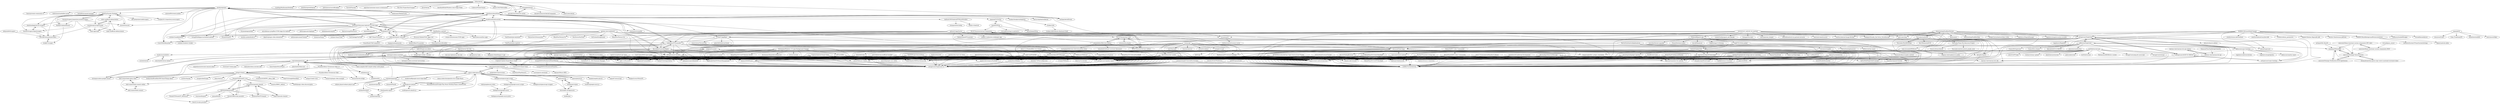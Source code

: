 digraph G {
"spocky/miproja1" -> "theothernt/AerialViews"
"spocky/miproja1" -> "LivingWithHippos/unchained-android" ["e"=1]
"spocky/miproja1" -> "tsynik/LeanbackLauncher"
"spocky/miproja1" -> "S0und/S0undTV" ["e"=1]
"spocky/miproja1" -> "Generator/Awesome-Android-TV-FOSS-Apps"
"spocky/miproja1" -> "yuliskov/LeanKeyboard"
"spocky/miproja1" -> "truefedex/tv-bro"
"spocky/miproja1" -> "JakedUp/Syncler-Packages"
"spocky/miproja1" -> "mhdzumair/MediaFusion" ["e"=1]
"spocky/miproja1" -> "CocoCR300/flauncher"
"spocky/miproja1" -> "Zaarrg/stremio-community-v5" ["e"=1]
"spocky/miproja1" -> "mhdzumair/mediaflow-proxy" ["e"=1]
"spocky/miproja1" -> "synclerd/syncler"
"spocky/miproja1" -> "inotia00/revanced-manager" ["e"=1]
"spocky/miproja1" -> "aymene69/stremio-jackett" ["e"=1]
"icy/pacapt" -> "rami3l/pacaptr"
"icy/pacapt" -> "rmarquis/pacaur" ["e"=1]
"icy/pacapt" -> "actionless/pikaur" ["e"=1]
"icy/pacapt" -> "flexVDI/launcher-mobile"
"icy/pacapt" -> "cvengler/sysget"
"icy/pacapt" -> "thermatk/FakeGApps"
"icy/pacapt" -> "w568w/CurrentActivity"
"icy/pacapt" -> "seSuperuser/Superuser-UI"
"icy/pacapt" -> "kasp1/create-android-keystore"
"icy/pacapt" -> "Jonahss/adb-foreach"
"icy/pacapt" -> "jindrapetrik/jbomutils"
"icy/pacapt" -> "seSuperuser/sepolicy-inject"
"icy/pacapt" -> "CyberShadow/MMTool-Extract-All"
"icy/pacapt" -> "AppleLife/NullCPUPowerManagement"
"icy/pacapt" -> "olvrb/TSSSaver-Clients"
"cyxx/extract_android_ota_payload" -> "vm03/payload_dumper" ["e"=1]
"cyxx/extract_android_ota_payload" -> "ehem/kdztools"
"cyxx/extract_android_ota_payload" -> "tobyxdd/android-ota-payload-extractor" ["e"=1]
"cyxx/extract_android_ota_payload" -> "Zackptg5/Disable_Dm-Verity_ForceEncrypt" ["e"=1]
"cyxx/extract_android_ota_payload" -> "xpirt/sdat2img" ["e"=1]
"cyxx/extract_android_ota_payload" -> "osm0sis/Android-Image-Kitchen" ["e"=1]
"cyxx/extract_android_ota_payload" -> "anestisb/vdexExtractor" ["e"=1]
"cyxx/extract_android_ota_payload" -> "LonelyFool/lpunpack_and_lpmake" ["e"=1]
"cyxx/extract_android_ota_payload" -> "andyvand/FixEDID"
"cyxx/extract_android_ota_payload" -> "NickstaDB/patch-apk"
"cyxx/extract_android_ota_payload" -> "LineageOS/scripts" ["e"=1]
"cyxx/extract_android_ota_payload" -> "w568w/CurrentActivity"
"cyxx/extract_android_ota_payload" -> "seSuperuser/Superuser-UI"
"cyxx/extract_android_ota_payload" -> "kasp1/create-android-keystore"
"cyxx/extract_android_ota_payload" -> "Jonahss/adb-foreach"
"kdrag0n/tipatch" -> "w568w/CurrentActivity"
"kdrag0n/tipatch" -> "seSuperuser/Superuser-UI"
"Ra-Na/GTranslate-strings-xml" -> "Auxilus/termux-x-repository" ["e"=1]
"Ra-Na/GTranslate-strings-xml" -> "w568w/CurrentActivity"
"Ra-Na/GTranslate-strings-xml" -> "seSuperuser/Superuser-UI"
"Ra-Na/GTranslate-strings-xml" -> "bikcrum/translator-for-android"
"Ra-Na/GTranslate-strings-xml" -> "kasp1/create-android-keystore"
"Ra-Na/GTranslate-strings-xml" -> "Jonahss/adb-foreach"
"Ra-Na/GTranslate-strings-xml" -> "jindrapetrik/jbomutils"
"Ra-Na/GTranslate-strings-xml" -> "seSuperuser/sepolicy-inject"
"Ra-Na/GTranslate-strings-xml" -> "CyberShadow/MMTool-Extract-All"
"Ra-Na/GTranslate-strings-xml" -> "AppleLife/NullCPUPowerManagement"
"Over17/UnityAndroidManifestCallback" -> "w568w/CurrentActivity"
"Over17/UnityAndroidManifestCallback" -> "seSuperuser/Superuser-UI"
"Over17/UnityAndroidManifestCallback" -> "kasp1/create-android-keystore"
"Over17/UnityAndroidManifestCallback" -> "Jonahss/adb-foreach"
"Over17/UnityAndroidManifestCallback" -> "jindrapetrik/jbomutils"
"Over17/UnityAndroidManifestCallback" -> "seSuperuser/sepolicy-inject"
"theel0ja/foss-android" -> "mvgorcum/awesome-FOSS-apps"
"theel0ja/foss-android" -> "Divested-Mobile/FOSS_Apps_List"
"theel0ja/foss-android" -> "albertomosconi/foss-apps" ["e"=1]
"theel0ja/foss-android" -> "ChrystianSchutz/fdroidlist"
"Criptext/Criptext-Email-React-Client" -> "Criptext/Android-Email-Client"
"Criptext/Criptext-Email-React-Client" -> "Criptext/iOS-Email-Client"
"Criptext/Android-Email-Client" -> "Criptext/Criptext-Email-React-Client"
"Criptext/Android-Email-Client" -> "Criptext/iOS-Email-Client"
"Criptext/Android-Email-Client" -> "w568w/CurrentActivity"
"Criptext/Android-Email-Client" -> "seSuperuser/Superuser-UI"
"Criptext/Android-Email-Client" -> "kasp1/create-android-keystore"
"Criptext/Android-Email-Client" -> "Jonahss/adb-foreach"
"Criptext/Android-Email-Client" -> "jindrapetrik/jbomutils"
"Criptext/Android-Email-Client" -> "seSuperuser/sepolicy-inject"
"Criptext/Android-Email-Client" -> "CyberShadow/MMTool-Extract-All"
"Criptext/Android-Email-Client" -> "AppleLife/NullCPUPowerManagement"
"Criptext/iOS-Email-Client" -> "Criptext/Criptext-Email-React-Client"
"Criptext/iOS-Email-Client" -> "Criptext/Android-Email-Client"
"olvrb/TSSSaver-Clients" -> "w568w/CurrentActivity"
"olvrb/TSSSaver-Clients" -> "seSuperuser/Superuser-UI"
"wangqi060934/MyAndroidToolsWebsite" -> "wangqi060934/MyAndroidToolsPro"
"wangqi060934/MyAndroidToolsWebsite" -> "w568w/CurrentActivity"
"wangqi060934/MyAndroidToolsWebsite" -> "seSuperuser/Superuser-UI"
"chenxiaolong/DualBootPatcher" -> "chenxiaolong/DualBootZips"
"chenxiaolong/DualBootPatcher" -> "Tasssadar/multirom"
"chenxiaolong/DualBootPatcher" -> "osm0sis/Android-Image-Kitchen" ["e"=1]
"chenxiaolong/DualBootPatcher" -> "JackpotClavin/Android-Blob-Utility" ["e"=1]
"chenxiaolong/DualBootPatcher" -> "topjohnwu/MagiskManager" ["e"=1]
"chenxiaolong/DualBootPatcher" -> "Zackptg5/Disable_Dm-Verity_ForceEncrypt" ["e"=1]
"chenxiaolong/DualBootPatcher" -> "topjohnwu/magisk-module-installer" ["e"=1]
"chenxiaolong/DualBootPatcher" -> "0xFireWolf/NightShiftUnlocker" ["e"=1]
"chenxiaolong/DualBootPatcher" -> "seSuperuser/Superuser"
"chenxiaolong/DualBootPatcher" -> "Lanchon/sigspoof-checker"
"chenxiaolong/DualBootPatcher" -> "xpirt/sdat2img" ["e"=1]
"chenxiaolong/DualBootPatcher" -> "Hax4us/java" ["e"=1]
"chenxiaolong/DualBootPatcher" -> "jindrapetrik/jbomutils"
"gmusicproxy/gmusicproxy" -> "covertg/m3u-download"
"gmusicproxy/gmusicproxy" -> "Illyism/GMusic-MPD"
"gmusicproxy/gmusicproxy" -> "simon-weber/gmusicapi"
"gmusicproxy/gmusicproxy" -> "malept/gmusicprocurator"
"gmusicproxy/gmusicproxy" -> "DanNixon/PlayMusicCL"
"ArielOSProject/AuroraStore" -> "w568w/CurrentActivity"
"ArielOSProject/AuroraStore" -> "seSuperuser/Superuser-UI"
"ArielOSProject/AuroraStore" -> "kasp1/create-android-keystore"
"ArielOSProject/AuroraStore" -> "Jonahss/adb-foreach"
"ArielOSProject/AuroraStore" -> "jindrapetrik/jbomutils"
"ArielOSProject/AuroraStore" -> "seSuperuser/sepolicy-inject"
"ArielOSProject/AuroraStore" -> "CyberShadow/MMTool-Extract-All"
"ArielOSProject/AuroraStore" -> "AppleLife/NullCPUPowerManagement"
"ArielOSProject/AuroraStore" -> "olvrb/TSSSaver-Clients"
"ArielOSProject/AuroraStore" -> "ewlsh/TvSettingsOnFire"
"ArielOSProject/AuroraStore" -> "jakeajames/patchfinder64"
"yuliskov/LeanKeyboard" -> "yuliskov/windows-tweaks" ["e"=1]
"rogro82/PiPup" -> "desertblade/PiPup"
"rogro82/PiPup" -> "gugutab/TvOverlay"
"rogro82/PiPup" -> "stevenflesch/ring-to-android-tv"
"rogro82/PiPup" -> "TECH7Fox/asterisk-hass-integration"
"BurtonAlgorithms/weMessage" -> "w568w/CurrentActivity"
"BurtonAlgorithms/weMessage" -> "seSuperuser/Superuser-UI"
"BurtonAlgorithms/weMessage" -> "bikcrum/translator-for-android"
"BurtonAlgorithms/weMessage" -> "kasp1/create-android-keystore"
"BurtonAlgorithms/weMessage" -> "Jonahss/adb-foreach"
"BurtonAlgorithms/weMessage" -> "jindrapetrik/jbomutils"
"BurtonAlgorithms/weMessage" -> "seSuperuser/sepolicy-inject"
"BurtonAlgorithms/weMessage" -> "mldbk/termux-virustotal"
"BurtonAlgorithms/weMessage" -> "CyberShadow/MMTool-Extract-All"
"BurtonAlgorithms/weMessage" -> "adanvdo/KDZZ"
"BurtonAlgorithms/weMessage" -> "tamtam-chat/tamtam-bot-sdk"
"BurtonAlgorithms/weMessage" -> "AppleLife/NullCPUPowerManagement"
"BurtonAlgorithms/weMessage" -> "Kuanghusing/NeverCrash"
"BurtonAlgorithms/weMessage" -> "olvrb/TSSSaver-Clients"
"BurtonAlgorithms/weMessage" -> "ewlsh/TvSettingsOnFire"
"tamtam-chat/tamtam-bot-api-schema" -> "tamtam-chat/tamtam-bot-api"
"tamtam-chat/tamtam-bot-api-schema" -> "tamtam-chat/tamtam-bot-sdk"
"and3rson/clay" -> "cfangmeier/tuijam"
"thebigmunch/google-music-scripts" -> "thebigmunch/google-music"
"cfangmeier/tuijam" -> "christopher-dG/gpymusic"
"cfangmeier/tuijam" -> "and3rson/clay"
"kefir500/apk-icon-editor" -> "heagoo/apkeditor_plugin_translation"
"kefir500/apk-icon-editor" -> "ewlsh/TvSettingsOnFire"
"kefir500/apk-icon-editor" -> "nj8u7cc/ParseGPT"
"kefir500/apk-icon-editor" -> "darvincisec/InjectFridaGadget"
"kefir500/apk-icon-editor" -> "heagoo/apk_builder_tutorial"
"kefir500/apk-icon-editor" -> "w568w/CurrentActivity"
"kefir500/apk-icon-editor" -> "seSuperuser/Superuser-UI"
"leanback-on-fire/LeanbackLauncher" -> "ewlsh/TvSettingsOnFire"
"leanback-on-fire/LeanbackLauncher" -> "BaronKiko/LauncherHijack"
"ksg97031/frida-gadget" -> "darvincisec/InjectFridaGadget"
"ksg97031/frida-gadget" -> "badadaf/apkpatcher"
"ksg97031/frida-gadget" -> "seSuperuser/sepolicy-inject"
"ksg97031/frida-gadget" -> "adanvdo/KDZZ"
"FakeTV/pseudo-channel" -> "justinemter/pseudo-channel"
"nicolaserlonghi/UninstallSystemApps" -> "w568w/CurrentActivity"
"nicolaserlonghi/UninstallSystemApps" -> "seSuperuser/Superuser-UI"
"RehabMan/EAPD-Codec-Commander" -> "w568w/CurrentActivity"
"RehabMan/EAPD-Codec-Commander" -> "seSuperuser/Superuser-UI"
"RehabMan/EAPD-Codec-Commander" -> "kasp1/create-android-keystore"
"RehabMan/EAPD-Codec-Commander" -> "Jonahss/adb-foreach"
"RehabMan/EAPD-Codec-Commander" -> "jindrapetrik/jbomutils"
"RehabMan/EAPD-Codec-Commander" -> "seSuperuser/sepolicy-inject"
"RehabMan/EAPD-Codec-Commander" -> "0xFireWolf/NightShiftUnlocker" ["e"=1]
"RehabMan/EAPD-Codec-Commander" -> "CyberShadow/MMTool-Extract-All"
"Steveb1968/script.pseudotv" -> "PseudoTV/PseudoTV_Live"
"Steveb1968/script.pseudotv" -> "fnord12/script.pseudotv"
"kodi-connect/kodi-alexa-video" -> "kodi-connect/kodi-connect-addon"
"kodi-connect/kodi-alexa-video" -> "kodi-connect/kodi-connect"
"cvengler/sysget" -> "hkdb/app"
"wako-unofficial-addons/helios" -> "wako-unofficial-addons/nomos"
"wako-unofficial-addons/helios" -> "morpheasgr/scraper4wako"
"wako-unofficial-addons/helios" -> "wako-app/wako"
"wako-unofficial-addons/helios" -> "JakedUp/Syncler-Packages"
"MuntashirAkon/DPCIManager" -> "AppleLife/VoodooHDA"
"MuntashirAkon/DPCIManager" -> "acidanthera/IOJones"
"MuntashirAkon/DPCIManager" -> "benbaker76/PinConfigurator" ["e"=1]
"MuntashirAkon/DPCIManager" -> "AppleLife/NullCPUPowerManagement"
"MuntashirAkon/DPCIManager" -> "w568w/CurrentActivity"
"MuntashirAkon/DPCIManager" -> "seSuperuser/Superuser-UI"
"MuntashirAkon/DPCIManager" -> "kasp1/create-android-keystore"
"MuntashirAkon/DPCIManager" -> "Jonahss/adb-foreach"
"MuntashirAkon/DPCIManager" -> "jindrapetrik/jbomutils"
"MuntashirAkon/DPCIManager" -> "seSuperuser/sepolicy-inject"
"MuntashirAkon/DPCIManager" -> "CyberShadow/MMTool-Extract-All"
"BuckeyeDude/Wabbitemu" -> "w568w/CurrentActivity"
"BuckeyeDude/Wabbitemu" -> "seSuperuser/Superuser-UI"
"Dolnor/EAPD-Codec-Commander" -> "RehabMan/EAPD-Codec-Commander"
"acidanthera/IOJones" -> "w568w/CurrentActivity"
"acidanthera/IOJones" -> "seSuperuser/Superuser-UI"
"rpatterson/github-apt-repos" -> "w568w/CurrentActivity"
"rpatterson/github-apt-repos" -> "seSuperuser/Superuser-UI"
"rpatterson/github-apt-repos" -> "kasp1/create-android-keystore"
"rpatterson/github-apt-repos" -> "Jonahss/adb-foreach"
"rpatterson/github-apt-repos" -> "jindrapetrik/jbomutils"
"rpatterson/github-apt-repos" -> "seSuperuser/sepolicy-inject"
"rpatterson/github-apt-repos" -> "CyberShadow/MMTool-Extract-All"
"rpatterson/github-apt-repos" -> "AppleLife/NullCPUPowerManagement"
"rpatterson/github-apt-repos" -> "olvrb/TSSSaver-Clients"
"rpatterson/github-apt-repos" -> "ewlsh/TvSettingsOnFire"
"rpatterson/github-apt-repos" -> "jakeajames/patchfinder64"
"rpatterson/github-apt-repos" -> "nj8u7cc/ParseGPT"
"rpatterson/github-apt-repos" -> "AppleLife/VoodooHDA"
"tamtam-chat/tamtam-bot-api" -> "tamtam-chat/tamtam-bot-api-schema"
"tamtam-chat/tamtam-bot-api" -> "tamtam-chat/tamtam-bot-sdk"
"kodi-connect/kodi-connect-addon" -> "kodi-connect/kodi-connect"
"kodi-connect/kodi-connect-addon" -> "kodi-connect/kodi-alexa-video"
"exxamalte/python-georss-ingv-centro-nazionale-terremoti-client" -> "caiosweet/Package-Natural-Events"
"exxamalte/python-georss-ingv-centro-nazionale-terremoti-client" -> "jumping2000/notifier"
"hogliux/bomutils" -> "w568w/CurrentActivity"
"hogliux/bomutils" -> "seSuperuser/Superuser-UI"
"hogliux/bomutils" -> "kasp1/create-android-keystore"
"hogliux/bomutils" -> "Jonahss/adb-foreach"
"hogliux/bomutils" -> "jindrapetrik/jbomutils"
"hogliux/bomutils" -> "seSuperuser/sepolicy-inject"
"hogliux/bomutils" -> "CyberShadow/MMTool-Extract-All"
"hogliux/bomutils" -> "AppleLife/NullCPUPowerManagement"
"hogliux/bomutils" -> "olvrb/TSSSaver-Clients"
"hogliux/bomutils" -> "ewlsh/TvSettingsOnFire"
"hogliux/bomutils" -> "jakeajames/patchfinder64"
"Namazed/TamTamBotApiClientDsl" -> "tamtam-chat/tamtam-bot-api"
"thebigmunch/google-music" -> "thebigmunch/google-music-proto"
"securitygrind/gadget-injector" -> "w568w/CurrentActivity"
"securitygrind/gadget-injector" -> "seSuperuser/Superuser-UI"
"securitygrind/gadget-injector" -> "bikcrum/translator-for-android"
"securitygrind/gadget-injector" -> "kasp1/create-android-keystore"
"securitygrind/gadget-injector" -> "Jonahss/adb-foreach"
"securitygrind/gadget-injector" -> "jindrapetrik/jbomutils"
"securitygrind/gadget-injector" -> "seSuperuser/sepolicy-inject"
"wako-app/wako" -> "wako-unofficial-addons/helios"
"adanvdo/KDZZ" -> "w568w/CurrentActivity"
"adanvdo/KDZZ" -> "seSuperuser/Superuser-UI"
"kodi-connect/kodi-connect" -> "kodi-connect/kodi-connect-addon"
"thebigmunch/google-music-proto" -> "thebigmunch/google-music"
"theothernt/AerialViews" -> "cachapa/AerialDream"
"theothernt/AerialViews" -> "spocky/miproja1"
"theothernt/AerialViews" -> "nielsvanvelzen/tv-launcher"
"theothernt/AerialViews" -> "truefedex/tv-bro"
"theothernt/AerialViews" -> "CocoCR300/flauncher"
"theothernt/AerialViews" -> "S0und/S0undTV" ["e"=1]
"theothernt/AerialViews" -> "tsynik/LeanbackLauncher"
"theothernt/AerialViews" -> "virresh/matvt"
"theothernt/AerialViews" -> "Generator/Awesome-Android-TV-FOSS-Apps"
"theothernt/AerialViews" -> "yuliskov/LeanKeyboard"
"theothernt/AerialViews" -> "gugutab/TvOverlay"
"theothernt/AerialViews" -> "barrycraig/AndroidAerial"
"theothernt/AerialViews" -> "visnkmr/backgroundappslist"
"theothernt/AerialViews" -> "stantanasi/streamflix" ["e"=1]
"theothernt/AerialViews" -> "halilozel1903/AndroidTVMovieParadise"
"tsynik/LeanbackLauncher" -> "codefaktor/FTVLaunchX"
"tsynik/LeanbackLauncher" -> "nielsvanvelzen/tv-launcher"
"tsynik/LeanbackLauncher" -> "BaronKiko/LauncherHijack"
"tsynik/LeanbackLauncher" -> "spocky/miproja1"
"tsynik/LeanbackLauncher" -> "yuliskov/LeanKeyboard"
"tsynik/LeanbackLauncher" -> "ITVlab/TvAppRepo"
"tsynik/LeanbackLauncher" -> "leanback-on-fire/LeanbackLauncher"
"tsynik/LeanbackLauncher" -> "Generator/Awesome-Android-TV-FOSS-Apps"
"tsynik/LeanbackLauncher" -> "theothernt/AerialViews"
"tsynik/LeanbackLauncher" -> "ewlsh/TvSettingsOnFire"
"tsynik/LeanbackLauncher" -> "gigabytedevelopers/FireFiles"
"tsynik/LeanbackLauncher" -> "ITVlab/Launch-On-Boot"
"NickstaDB/patch-apk" -> "badadaf/apkpatcher"
"NickstaDB/patch-apk" -> "darvincisec/InjectFridaGadget"
"NickstaDB/patch-apk" -> "ksg97031/frida-gadget"
"NickstaDB/patch-apk" -> "FrenchYeti/interruptor" ["e"=1]
"NickstaDB/patch-apk" -> "Ayrx/JNIAnalyzer" ["e"=1]
"NickstaDB/patch-apk" -> "Nightbringer21/fridump" ["e"=1]
"NickstaDB/patch-apk" -> "enovella/fridroid-unpacker" ["e"=1]
"rckclmbr/pyportify" -> "jordam/Portify.JS"
"rckclmbr/pyportify" -> "mauimauer/portify"
"rckclmbr/pyportify" -> "soulfx/gmusic-playlist"
"rckclmbr/pyportify" -> "MarshallOfSound/Google-Play-Music-Desktop-Player-UNOFFICIAL-" ["e"=1]
"rckclmbr/pyportify" -> "jlund/spotify-export"
"rckclmbr/pyportify" -> "simon-weber/gmusicapi"
"rckclmbr/pyportify" -> "krmax44/Playify"
"rckclmbr/pyportify" -> "radiant-player/radiant-player-mac" ["e"=1]
"rckclmbr/pyportify" -> "stevenleeg/geemusic"
"jamon/playmusic" -> "simon-weber/gmusicapi"
"jamon/playmusic" -> "twolfson/google-music.js"
"DEFENDORe/pseudotv" -> "vexorian/dizquetv" ["e"=1]
"DEFENDORe/pseudotv" -> "PseudoTV/PseudoTV_Live"
"DEFENDORe/pseudotv" -> "Steveb1968/script.pseudotv"
"DEFENDORe/pseudotv" -> "justinemter/pseudo-channel"
"DEFENDORe/pseudotv" -> "pythcon/PlexTVChannel"
"DEFENDORe/pseudotv" -> "FakeTV/pseudo-channel"
"DEFENDORe/pseudotv" -> "PseudoTV/PseudoTV_Resources"
"DEFENDORe/pseudotv" -> "pannal/Kitana" ["e"=1]
"openlgtv/epk2extract" -> "w568w/CurrentActivity"
"openlgtv/epk2extract" -> "seSuperuser/Superuser-UI"
"openlgtv/epk2extract" -> "kasp1/create-android-keystore"
"openlgtv/epk2extract" -> "Jonahss/adb-foreach"
"openlgtv/epk2extract" -> "jindrapetrik/jbomutils"
"openlgtv/epk2extract" -> "seSuperuser/sepolicy-inject"
"openlgtv/epk2extract" -> "CyberShadow/MMTool-Extract-All"
"openlgtv/epk2extract" -> "AppleLife/NullCPUPowerManagement"
"openlgtv/epk2extract" -> "olvrb/TSSSaver-Clients"
"openlgtv/epk2extract" -> "ewlsh/TvSettingsOnFire"
"openlgtv/epk2extract" -> "jakeajames/patchfinder64"
"openlgtv/epk2extract" -> "nj8u7cc/ParseGPT"
"openlgtv/epk2extract" -> "AppleLife/VoodooHDA"
"openlgtv/epk2extract" -> "falahati/EDIDParser"
"openlgtv/epk2extract" -> "GeoSn0w/F.C.E.-365-Firmware-Manager"
"Divested-Mobile/FOSS_Apps_List" -> "ChrystianSchutz/fdroidlist"
"opendns/dnscrypt-osx-client" -> "AppleLife/NullCPUPowerManagement"
"opendns/dnscrypt-osx-client" -> "w568w/CurrentActivity"
"opendns/dnscrypt-osx-client" -> "seSuperuser/Superuser-UI"
"opendns/dnscrypt-osx-client" -> "kasp1/create-android-keystore"
"opendns/dnscrypt-osx-client" -> "Jonahss/adb-foreach"
"opendns/dnscrypt-osx-client" -> "jindrapetrik/jbomutils"
"opendns/dnscrypt-osx-client" -> "seSuperuser/sepolicy-inject"
"opendns/dnscrypt-osx-client" -> "CyberShadow/MMTool-Extract-All"
"opendns/dnscrypt-osx-client" -> "olvrb/TSSSaver-Clients"
"opendns/dnscrypt-osx-client" -> "ewlsh/TvSettingsOnFire"
"opendns/dnscrypt-osx-client" -> "jakeajames/patchfinder64"
"OrangeJedi/Aerial" -> "cDima/Aerial"
"OrangeJedi/Aerial" -> "graysky2/xscreensaver-aerial"
"OrangeJedi/Aerial" -> "theothernt/AerialViews"
"OrangeJedi/Aerial" -> "JohnCoates/Aerial" ["e"=1]
"OrangeJedi/Aerial" -> "AerialScreensaver/AerialCompanion"
"PaulBernier/castl" -> "w568w/CurrentActivity"
"PaulBernier/castl" -> "seSuperuser/Superuser-UI"
"PaulBernier/castl" -> "bikcrum/translator-for-android"
"PaulBernier/castl" -> "kasp1/create-android-keystore"
"PaulBernier/castl" -> "Jonahss/adb-foreach"
"PaulBernier/castl" -> "jindrapetrik/jbomutils"
"PaulBernier/castl" -> "seSuperuser/sepolicy-inject"
"PaulBernier/castl" -> "mldbk/termux-virustotal"
"PaulBernier/castl" -> "CyberShadow/MMTool-Extract-All"
"synclerd/syncler" -> "JakedUp/Syncler-Packages"
"codefaktor/FTVLaunchX" -> "ewlsh/TvSettingsOnFire"
"codefaktor/FTVLaunchX" -> "ITVlab/Launch-On-Boot"
"codefaktor/FTVLaunchX" -> "BaronKiko/LauncherHijack"
"codefaktor/FTVLaunchX" -> "tsynik/LeanbackLauncher"
"codefaktor/FTVLaunchX" -> "w568w/CurrentActivity"
"codefaktor/FTVLaunchX" -> "seSuperuser/Superuser-UI"
"codefaktor/FTVLaunchX" -> "acidanthera/IOJones"
"codefaktor/FTVLaunchX" -> "kasp1/create-android-keystore"
"codefaktor/FTVLaunchX" -> "Jonahss/adb-foreach"
"codefaktor/FTVLaunchX" -> "jindrapetrik/jbomutils"
"codefaktor/FTVLaunchX" -> "seSuperuser/sepolicy-inject"
"codefaktor/FTVLaunchX" -> "CyberShadow/MMTool-Extract-All"
"codefaktor/FTVLaunchX" -> "AppleLife/NullCPUPowerManagement"
"codefaktor/FTVLaunchX" -> "olvrb/TSSSaver-Clients"
"codefaktor/FTVLaunchX" -> "jakeajames/patchfinder64"
"soulfx/gmusic-playlist" -> "soulfx/gmusic-playlist.js"
"soulfx/gmusic-playlist" -> "jlund/spotify-export"
"soulfx/gmusic-playlist" -> "simon-weber/gmusicapi"
"caiosweet/Home-Assistant-custom-components-DPC-Alert" -> "caiosweet/Package-Natural-Events"
"caiosweet/Home-Assistant-custom-components-DPC-Alert" -> "caiosweet/Home-Assistant-custom-components-INGV"
"caiosweet/Home-Assistant-custom-components-DPC-Alert" -> "jumping2000/notifier"
"Tasssadar/multirom" -> "Tasssadar/Team-Win-Recovery-Project"
"Tasssadar/multirom" -> "Tasssadar/MultiROMMgr"
"Tasssadar/multirom" -> "flar2/ElementalX-N5" ["e"=1]
"Tasssadar/multirom" -> "chenxiaolong/DualBootPatcher"
"halilozel1903/AndroidTVMovieParadise" -> "ratanparai/moviedog"
"halilozel1903/AndroidTVMovieParadise" -> "Media-tv/Android"
"visnkmr/backgroundappslist" -> "visnkmr/wfm"
"pythcon/PlexTVChannel" -> "justinemter/pseudo-channel"
"sdesalve/hassio-addons" -> "jumping2000/notifier"
"caiosweet/Package-Natural-Events" -> "jumping2000/notifier"
"caiosweet/Package-Natural-Events" -> "exxamalte/python-georss-ingv-centro-nazionale-terremoti-client"
"caiosweet/Package-Natural-Events" -> "caiosweet/Package-Notification-HUB-AppDaemon"
"souramoo/unapkm" -> "adanvdo/KDZZ"
"souramoo/unapkm" -> "vgmurphy/limbo-android"
"souramoo/unapkm" -> "MuntashirAkon/unapkm-android" ["e"=1]
"souramoo/unapkm" -> "TheDiamondYT1/termux-buildapk" ["e"=1]
"souramoo/unapkm" -> "w568w/CurrentActivity"
"souramoo/unapkm" -> "seSuperuser/Superuser-UI"
"visnkmr/wfm" -> "visnkmr/ADB-Remote-Keyboard-Shell"
"WindySha/FridaXposedModule" -> "w568w/CurrentActivity"
"WindySha/FridaXposedModule" -> "seSuperuser/Superuser-UI"
"WindySha/FridaXposedModule" -> "bikcrum/translator-for-android"
"WindySha/FridaXposedModule" -> "kasp1/create-android-keystore"
"WindySha/FridaXposedModule" -> "Jonahss/adb-foreach"
"WindySha/FridaXposedModule" -> "jindrapetrik/jbomutils"
"WindySha/FridaXposedModule" -> "seSuperuser/sepolicy-inject"
"IzzySoft/Adebar" -> "w568w/CurrentActivity"
"IzzySoft/Adebar" -> "seSuperuser/Superuser-UI"
"IzzySoft/Adebar" -> "kasp1/create-android-keystore"
"IzzySoft/Adebar" -> "Jonahss/adb-foreach"
"IzzySoft/Adebar" -> "jindrapetrik/jbomutils"
"IzzySoft/Adebar" -> "seSuperuser/sepolicy-inject"
"IzzySoft/Adebar" -> "CyberShadow/MMTool-Extract-All"
"IzzySoft/Adebar" -> "AppleLife/NullCPUPowerManagement"
"IzzySoft/Adebar" -> "olvrb/TSSSaver-Clients"
"IzzySoft/Adebar" -> "ewlsh/TvSettingsOnFire"
"IzzySoft/Adebar" -> "jakeajames/patchfinder64"
"IzzySoft/Adebar" -> "nj8u7cc/ParseGPT"
"IzzySoft/Adebar" -> "AppleLife/VoodooHDA"
"IzzySoft/Adebar" -> "falahati/EDIDParser"
"IzzySoft/Adebar" -> "GeoSn0w/F.C.E.-365-Firmware-Manager"
"caiosweet/Package-Notification-HUB-AppDaemon" -> "jumping2000/notifier"
"caiosweet/Package-Notification-HUB-AppDaemon" -> "caiosweet/Package-Natural-Events"
"GeoSn0w/iOS-Jailbreak-Development" -> "w568w/CurrentActivity"
"GeoSn0w/iOS-Jailbreak-Development" -> "seSuperuser/Superuser-UI"
"GeoSn0w/iOS-Jailbreak-Development" -> "kasp1/create-android-keystore"
"GeoSn0w/iOS-Jailbreak-Development" -> "Jonahss/adb-foreach"
"GeoSn0w/iOS-Jailbreak-Development" -> "jindrapetrik/jbomutils"
"GeoSn0w/iOS-Jailbreak-Development" -> "seSuperuser/sepolicy-inject"
"darvincisec/InjectFridaGadget" -> "w568w/CurrentActivity"
"darvincisec/InjectFridaGadget" -> "seSuperuser/Superuser-UI"
"darvincisec/InjectFridaGadget" -> "bikcrum/translator-for-android"
"darvincisec/InjectFridaGadget" -> "kasp1/create-android-keystore"
"darvincisec/InjectFridaGadget" -> "Jonahss/adb-foreach"
"darvincisec/InjectFridaGadget" -> "jindrapetrik/jbomutils"
"darvincisec/InjectFridaGadget" -> "seSuperuser/sepolicy-inject"
"mrIngrid/My-HassIO" -> "jumping2000/notifier"
"mrIngrid/My-HassIO" -> "caiosweet/Package-Natural-Events"
"jumping2000/notifier" -> "caiosweet/Package-Notification-HUB-AppDaemon"
"jumping2000/notifier" -> "caiosweet/Package-Natural-Events"
"virresh/matvt" -> "chetbox/android-mouse-cursor"
"virresh/matvt" -> "truefedex/tv-bro"
"simon-weber/gmusicapi" -> "thebigmunch/gmusicapi-scripts"
"simon-weber/gmusicapi" -> "jamon/playmusic"
"simon-weber/gmusicapi" -> "gmusicproxy/gmusicproxy"
"simon-weber/gmusicapi" -> "soulfx/gmusic-playlist"
"simon-weber/gmusicapi" -> "MarshallOfSound/Google-Play-Music-Desktop-Player-UNOFFICIAL-" ["e"=1]
"simon-weber/gmusicapi" -> "stevenleeg/geemusic"
"simon-weber/gmusicapi" -> "mopidy/mopidy-gmusic" ["e"=1]
"simon-weber/gmusicapi" -> "sigma67/ytmusicapi" ["e"=1]
"simon-weber/gmusicapi" -> "EnigmaCurry/GMusicFS"
"simon-weber/gmusicapi" -> "and3rson/clay"
"simon-weber/gmusicapi" -> "maxkirchoff/google-music-dupe-killer"
"simon-weber/gmusicapi" -> "rckclmbr/pyportify"
"simon-weber/gmusicapi" -> "soulfx/gmusic-playlist.js"
"simon-weber/gmusicapi" -> "christopher-dG/gpymusic"
"simon-weber/gmusicapi" -> "simon-weber/Autoplaylists-for-Google-Music"
"JakedUp/Syncler-Packages" -> "SynclerScrapers/repository.synclerscrapers"
"JakedUp/Syncler-Packages" -> "WeeklyProblem/Bouncy"
"JakedUp/Syncler-Packages" -> "SynclerScrapers/OpenScrapers"
"JakedUp/Syncler-Packages" -> "wako-unofficial-addons/helios"
"JakedUp/Syncler-Packages" -> "synclerd/syncler"
"JakedUp/Syncler-Packages" -> "morpheasgr/scraper4wako"
"JakedUp/Syncler-Packages" -> "a4k-openproject/a4kScrapers" ["e"=1]
"JakedUp/Syncler-Packages" -> "providers4syncler/providers"
"JakedUp/Syncler-Packages" -> "JonathanAkaJD/ACID-ScraperZ"
"JakedUp/Syncler-Packages" -> "CocoJoe2411/repository.cocoscrapers" ["e"=1]
"SynclerScrapers/repository.synclerscrapers" -> "JakedUp/Syncler-Packages"
"SynclerScrapers/repository.synclerscrapers" -> "SynclerScrapers/OpenScrapers"
"SynclerScrapers/repository.synclerscrapers" -> "WeeklyProblem/Bouncy"
"SynclerScrapers/repository.synclerscrapers" -> "synclerd/syncler"
"SynclerScrapers/repository.synclerscrapers" -> "wako-app/wako"
"SynclerScrapers/repository.synclerscrapers" -> "JonathanAkaJD/ACID-ScraperZ"
"Krutonium/Windows-10-Login-Background-Changer" -> "Krutonium/SkypeAdvertRemover"
"Krutonium/Windows-10-Login-Background-Changer" -> "riverar/uxstyle"
"Krutonium/Windows-10-Login-Background-Changer" -> "falahati/EDIDParser"
"Krutonium/Windows-10-Login-Background-Changer" -> "ITVlab/Launch-On-Boot"
"Krutonium/Windows-10-Login-Background-Changer" -> "noahc3/auto-h-encore" ["e"=1]
"Krutonium/Windows-10-Login-Background-Changer" -> "w568w/CurrentActivity"
"Krutonium/Windows-10-Login-Background-Changer" -> "seSuperuser/Superuser-UI"
"Krutonium/Windows-10-Login-Background-Changer" -> "RehabMan/OS-X-ACPI-Battery-Driver" ["e"=1]
"Krutonium/Windows-10-Login-Background-Changer" -> "wDCat/ANRC"
"Krutonium/Windows-10-Login-Background-Changer" -> "kasp1/create-android-keystore"
"Krutonium/Windows-10-Login-Background-Changer" -> "Jonahss/adb-foreach"
"Krutonium/Windows-10-Login-Background-Changer" -> "jindrapetrik/jbomutils"
"Krutonium/Windows-10-Login-Background-Changer" -> "seSuperuser/sepolicy-inject"
"Krutonium/Windows-10-Login-Background-Changer" -> "CyberShadow/MMTool-Extract-All"
"Krutonium/Windows-10-Login-Background-Changer" -> "AppleLife/NullCPUPowerManagement"
"MrBIMC/SELinuxModeChanger" -> "vojta-horanek/APKMirror"
"MrBIMC/SELinuxModeChanger" -> "seSuperuser/Superuser"
"MrBIMC/SELinuxModeChanger" -> "kdrag0n/tipatch"
"MrBIMC/SELinuxModeChanger" -> "rendiix/termux-adb-fastboot" ["e"=1]
"MrBIMC/SELinuxModeChanger" -> "osm0sis/android-busybox-ndk" ["e"=1]
"MrBIMC/SELinuxModeChanger" -> "thermatk/FakeGApps"
"MrBIMC/SELinuxModeChanger" -> "evdenis/selinux_permissive" ["e"=1]
"MrBIMC/SELinuxModeChanger" -> "Magisk-Modules-Repo/adb-ndk" ["e"=1]
"MrBIMC/SELinuxModeChanger" -> "koush/Superuser" ["e"=1]
"MrBIMC/SELinuxModeChanger" -> "Harshiv-Patel/termux-jdkTools" ["e"=1]
"MrBIMC/SELinuxModeChanger" -> "MrBIMC/RunInBackgroundPermissionSetter"
"MrBIMC/SELinuxModeChanger" -> "SDRausty/buildAPKsApps" ["e"=1]
"MrBIMC/SELinuxModeChanger" -> "Grarak/KernelAdiutor" ["e"=1]
"MrBIMC/SELinuxModeChanger" -> "Lanchon/sigspoof-checker"
"arnonym/ha-plugins" -> "TECH7Fox/sip-hass-card"
"arnonym/ha-plugins" -> "TECH7Fox/asterisk-hass-addons"
"BakerJQ/Android-BackgroundDarkPopupWindow" -> "w568w/CurrentActivity"
"BakerJQ/Android-BackgroundDarkPopupWindow" -> "seSuperuser/Superuser-UI"
"BakerJQ/Android-BackgroundDarkPopupWindow" -> "kasp1/create-android-keystore"
"BakerJQ/Android-BackgroundDarkPopupWindow" -> "Jonahss/adb-foreach"
"BakerJQ/Android-BackgroundDarkPopupWindow" -> "jindrapetrik/jbomutils"
"BakerJQ/Android-BackgroundDarkPopupWindow" -> "seSuperuser/sepolicy-inject"
"BakerJQ/Android-BackgroundDarkPopupWindow" -> "CyberShadow/MMTool-Extract-All"
"BakerJQ/Android-BackgroundDarkPopupWindow" -> "AppleLife/NullCPUPowerManagement"
"BakerJQ/Android-BackgroundDarkPopupWindow" -> "olvrb/TSSSaver-Clients"
"BakerJQ/Android-BackgroundDarkPopupWindow" -> "ewlsh/TvSettingsOnFire"
"BakerJQ/Android-BackgroundDarkPopupWindow" -> "jakeajames/patchfinder64"
"nielsvanvelzen/tv-launcher" -> "tsynik/LeanbackLauncher"
"nielsvanvelzen/tv-launcher" -> "theothernt/AerialViews"
"nielsvanvelzen/tv-launcher" -> "codefaktor/FTVLaunchX"
"nielsvanvelzen/tv-launcher" -> "hugegreenbug/launchy"
"nielsvanvelzen/tv-launcher" -> "AfzalivE/BestTvLauncher"
"nielsvanvelzen/tv-launcher" -> "UmairKhalid786/ComposeTv" ["e"=1]
"nielsvanvelzen/tv-launcher" -> "truefedex/tv-bro"
"nielsvanvelzen/tv-launcher" -> "Generator/Awesome-Android-TV-FOSS-Apps"
"nielsvanvelzen/tv-launcher" -> "CocoCR300/flauncher"
"thermatk/FakeGApps" -> "Lanchon/sigspoof-checker"
"thermatk/FakeGApps" -> "mar-v-in/BlankStore" ["e"=1]
"thermatk/FakeGApps" -> "Nanolx/NanoDroid" ["e"=1]
"thermatk/FakeGApps" -> "vgmurphy/limbo-android"
"thermatk/FakeGApps" -> "whew-inc/FakeGApps" ["e"=1]
"thermatk/FakeGApps" -> "w568w/CurrentActivity"
"thermatk/FakeGApps" -> "seSuperuser/Superuser-UI"
"thermatk/FakeGApps" -> "kasp1/create-android-keystore"
"thermatk/FakeGApps" -> "Jonahss/adb-foreach"
"thermatk/FakeGApps" -> "jindrapetrik/jbomutils"
"thermatk/FakeGApps" -> "seSuperuser/sepolicy-inject"
"thermatk/FakeGApps" -> "CyberShadow/MMTool-Extract-All"
"thermatk/FakeGApps" -> "AppleLife/NullCPUPowerManagement"
"thermatk/FakeGApps" -> "olvrb/TSSSaver-Clients"
"thermatk/FakeGApps" -> "Hou5e/FoldingBrowser"
"LiewJunTung/Android-strings-xml-csv-converter" -> "w568w/CurrentActivity"
"LiewJunTung/Android-strings-xml-csv-converter" -> "seSuperuser/Superuser-UI"
"LiewJunTung/Android-strings-xml-csv-converter" -> "bikcrum/translator-for-android"
"LiewJunTung/Android-strings-xml-csv-converter" -> "kasp1/create-android-keystore"
"LiewJunTung/Android-strings-xml-csv-converter" -> "Jonahss/adb-foreach"
"LiewJunTung/Android-strings-xml-csv-converter" -> "jindrapetrik/jbomutils"
"LiewJunTung/Android-strings-xml-csv-converter" -> "seSuperuser/sepolicy-inject"
"LiewJunTung/Android-strings-xml-csv-converter" -> "mldbk/termux-virustotal"
"LiewJunTung/Android-strings-xml-csv-converter" -> "CyberShadow/MMTool-Extract-All"
"LiewJunTung/Android-strings-xml-csv-converter" -> "adanvdo/KDZZ"
"LiewJunTung/Android-strings-xml-csv-converter" -> "tamtam-chat/tamtam-bot-sdk"
"LiewJunTung/Android-strings-xml-csv-converter" -> "AppleLife/NullCPUPowerManagement"
"LiewJunTung/Android-strings-xml-csv-converter" -> "Kuanghusing/NeverCrash"
"morpheasgr/scraper4wako" -> "wako-unofficial-addons/helios"
"morpheasgr/scraper4wako" -> "wako-unofficial-addons/nomos"
"morpheasgr/scraper4wako" -> "wako-app/wako"
"morpheasgr/scraper4wako" -> "providers4syncler/providers"
"phhusson/Superuser" -> "phhusson/super-bootimg"
"phhusson/Superuser" -> "seSuperuser/Superuser"
"phhusson/Superuser" -> "koush/Superuser" ["e"=1]
"phhusson/Superuser" -> "lbdroid/AOSP-SU-PATCH"
"phhusson/Superuser" -> "seSuperuser/AOSP-SU-PATCH"
"phhusson/Superuser" -> "jensstein/oandbackup" ["e"=1]
"phhusson/Superuser" -> "ChainsDD/Superuser" ["e"=1]
"phhusson/Superuser" -> "thermatk/FakeGApps"
"phhusson/Superuser" -> "ChainsDD/su-binary" ["e"=1]
"sphinx02/AppStarter" -> "Redth/FlamedTVLauncher"
"sphinx02/AppStarter" -> "BaronKiko/LauncherHijack"
"sphinx02/AppStarter" -> "codefaktor/FTVLaunchX"
"sphinx02/AppStarter" -> "thermatk/FakeGApps"
"sphinx02/AppStarter" -> "project-voodoo/ota-rootkeeper-app"
"sphinx02/AppStarter" -> "nullpixel/tsssaver"
"sphinx02/AppStarter" -> "w568w/CurrentActivity"
"sphinx02/AppStarter" -> "seSuperuser/Superuser-UI"
"sphinx02/AppStarter" -> "kasp1/create-android-keystore"
"sphinx02/AppStarter" -> "Jonahss/adb-foreach"
"sphinx02/AppStarter" -> "jindrapetrik/jbomutils"
"sphinx02/AppStarter" -> "seSuperuser/sepolicy-inject"
"sphinx02/AppStarter" -> "CyberShadow/MMTool-Extract-All"
"sphinx02/AppStarter" -> "AppleLife/NullCPUPowerManagement"
"sphinx02/AppStarter" -> "ITVlab/TvAppRepo"
"Tasssadar/MultiROMMgr" -> "Tasssadar/multirom"
"hradec/mstar6a918" -> "neuschaefer/mstar-mboot"
"hradec/mstar6a918" -> "xuzemin/mstar"
"WeeklyProblem/Bouncy" -> "JakedUp/Syncler-Packages"
"WeeklyProblem/Bouncy" -> "itzAki07/scraper"
"neuschaefer/mstar-mboot" -> "hradec/mstar6a918"
"JonathanAkaJD/ACID-ScraperZ" -> "SynclerScrapers/OpenScrapers"
"JonathanAkaJD/ACID-ScraperZ" -> "providers4syncler/providers"
"andyvand/FixEDID" -> "w568w/CurrentActivity"
"andyvand/FixEDID" -> "seSuperuser/Superuser-UI"
"andyvand/FixEDID" -> "kasp1/create-android-keystore"
"andyvand/FixEDID" -> "Jonahss/adb-foreach"
"andyvand/FixEDID" -> "jindrapetrik/jbomutils"
"andyvand/FixEDID" -> "seSuperuser/sepolicy-inject"
"andyvand/FixEDID" -> "CyberShadow/MMTool-Extract-All"
"andyvand/FixEDID" -> "acidanthera/IOJones"
"andyvand/FixEDID" -> "AppleLife/NullCPUPowerManagement"
"andyvand/FixEDID" -> "olvrb/TSSSaver-Clients"
"andyvand/FixEDID" -> "ewlsh/TvSettingsOnFire"
"andyvand/FixEDID" -> "jakeajames/patchfinder64"
"caiosweet/Home-Assistant-custom-components-INGV" -> "caiosweet/Package-Natural-Events"
"caiosweet/Home-Assistant-custom-components-INGV" -> "caiosweet/Home-Assistant-custom-components-DPC-Alert"
"SynclerScrapers/OpenScrapers" -> "providers4syncler/providers"
"SynclerScrapers/OpenScrapers" -> "JonathanAkaJD/ACID-ScraperZ"
"lalitjoshi06/Scrapers" -> "providers4syncler/providers"
"providers4syncler/providers" -> "itzAki07/scraper"
"itzAki07/scraper" -> "providers4syncler/providers"
"cDima/Aerial" -> "OrangeJedi/Aerial"
"cDima/Aerial" -> "JohnCoates/Aerial" ["e"=1]
"cDima/Aerial" -> "graysky2/xscreensaver-aerial"
"cDima/Aerial" -> "t1m0thyj/WinDynamicDesktop" ["e"=1]
"cDima/Aerial" -> "jonathonwpowell/Aerial"
"cDima/Aerial" -> "pedrommcarrasco/Brooklyn" ["e"=1]
"cDima/Aerial" -> "theothernt/AerialViews"
"cDima/Aerial" -> "Tautulli/Tautulli" ["e"=1]
"cDima/Aerial" -> "agarrharr/awesome-macos-screensavers" ["e"=1]
"cDima/Aerial" -> "cachapa/AerialDream"
"cDima/Aerial" -> "File-New-Project/EarTrumpet" ["e"=1]
"cDima/Aerial" -> "glouel/Aerial"
"cDima/Aerial" -> "AutoDarkMode/Windows-Auto-Night-Mode" ["e"=1]
"cDima/Aerial" -> "Codeusa/SteamCleaner" ["e"=1]
"cDima/Aerial" -> "Jonno12345/TileIconifier" ["e"=1]
"m0ngr31/kanzi" -> "rsummers618/HTPC_Alexa_Skill"
"m0ngr31/kanzi" -> "kodi-connect/kodi-alexa-video"
"m0ngr31/kanzi" -> "OmerTu/GoogleHomeKodi" ["e"=1]
"m0ngr31/kanzi" -> "m0ngr31/kodi-voice"
"m0ngr31/kanzi" -> "tartanguru/alexa-google-search"
"m0ngr31/kanzi" -> "PseudoTV/PseudoTV_Live"
"m0ngr31/kanzi" -> "bwssytems/ha-bridge" ["e"=1]
"m0ngr31/kanzi" -> "tartanguru/alexa-assistant"
"m0ngr31/kanzi" -> "romanvm/plugin.video.example" ["e"=1]
"m0ngr31/kanzi" -> "kodi-connect/kodi-connect-addon"
"m0ngr31/kanzi" -> "stevenleeg/geemusic"
"m0ngr31/kanzi" -> "beckyricha/Broadlink-RM-SmartThings-Alexa" ["e"=1]
"m0ngr31/kanzi" -> "auchter/haaska" ["e"=1]
"m0ngr31/kanzi" -> "owagner/kodi2mqtt" ["e"=1]
"m0ngr31/kanzi" -> "xbmc/chorus2" ["e"=1]
"graysky2/xscreensaver-aerial" -> "cDima/Aerial"
"graysky2/xscreensaver-aerial" -> "OrangeJedi/Aerial"
"seSuperuser/Superuser" -> "seSuperuser/AOSP-SU-PATCH"
"seSuperuser/Superuser" -> "seSuperuser/sepolicy-inject"
"seSuperuser/Superuser" -> "seSuperuser/super-bootimg"
"seSuperuser/Superuser" -> "phhusson/Superuser"
"seSuperuser/Superuser" -> "seSuperuser/Superuser-UI"
"seSuperuser/Superuser" -> "topjohnwu/MagiskSU" ["e"=1]
"seSuperuser/Superuser" -> "phhusson/super-bootimg"
"seSuperuser/Superuser" -> "w568w/CurrentActivity"
"seSuperuser/Superuser" -> "kasp1/create-android-keystore"
"seSuperuser/Superuser" -> "Jonahss/adb-foreach"
"seSuperuser/Superuser" -> "jindrapetrik/jbomutils"
"seSuperuser/Superuser" -> "CyberShadow/MMTool-Extract-All"
"seSuperuser/Superuser" -> "AppleLife/NullCPUPowerManagement"
"seSuperuser/super-bootimg" -> "seSuperuser/AOSP-SU-PATCH"
"vially/googlemusic-xbmc" -> "thebigmunch/google-music"
"cachapa/AerialDream" -> "theothernt/AerialViews"
"pergolafabio/Hikvision-Addons" -> "TECH7Fox/sip-hass-card"
"pergolafabio/Hikvision-Addons" -> "tomasbedrich/home-assistant-hikconnect"
"pergolafabio/Hikvision-Addons" -> "laszlojakab/hikvision-intercom-python-demo"
"pergolafabio/Hikvision-Addons" -> "TECH7Fox/asterisk-hass-addons"
"pergolafabio/Hikvision-Addons" -> "TECH7Fox/asterisk-hass-integration"
"soulfx/gmusic-playlist.js" -> "soulfx/gmusic-playlist"
"GortCodex/DNSCrypt-Loader" -> "w568w/CurrentActivity"
"GortCodex/DNSCrypt-Loader" -> "seSuperuser/Superuser-UI"
"GortCodex/DNSCrypt-Loader" -> "kasp1/create-android-keystore"
"GortCodex/DNSCrypt-Loader" -> "Jonahss/adb-foreach"
"GortCodex/DNSCrypt-Loader" -> "jindrapetrik/jbomutils"
"GortCodex/DNSCrypt-Loader" -> "seSuperuser/sepolicy-inject"
"GortCodex/DNSCrypt-Loader" -> "CyberShadow/MMTool-Extract-All"
"GortCodex/DNSCrypt-Loader" -> "AppleLife/NullCPUPowerManagement"
"GortCodex/DNSCrypt-Loader" -> "olvrb/TSSSaver-Clients"
"GortCodex/DNSCrypt-Loader" -> "ewlsh/TvSettingsOnFire"
"GortCodex/DNSCrypt-Loader" -> "jakeajames/patchfinder64"
"GortCodex/DNSCrypt-Loader" -> "nj8u7cc/ParseGPT"
"GortCodex/DNSCrypt-Loader" -> "AppleLife/VoodooHDA"
"phhusson/super-bootimg" -> "phhusson/Superuser"
"phhusson/super-bootimg" -> "seSuperuser/Superuser"
"phhusson/super-bootimg" -> "phhusson/sepolicy-inject"
"phhusson/super-bootimg" -> "topjohnwu/ndk-box-kitchen" ["e"=1]
"phhusson/super-bootimg" -> "topjohnwu/magiskpolicy" ["e"=1]
"phhusson/super-bootimg" -> "seSuperuser/AOSP-SU-PATCH"
"phhusson/super-bootimg" -> "seSuperuser/super-bootimg"
"seSuperuser/AOSP-SU-PATCH" -> "seSuperuser/Superuser"
"seSuperuser/AOSP-SU-PATCH" -> "seSuperuser/super-bootimg"
"seSuperuser/AOSP-SU-PATCH" -> "seSuperuser/sepolicy-inject"
"TECH7Fox/asterisk-hass-addons" -> "TECH7Fox/asterisk-hass-integration"
"TECH7Fox/asterisk-hass-addons" -> "TECH7Fox/sip-hass-card"
"erik/alexandra" -> "erik/alexacast"
"TECH7Fox/sip-hass-card" -> "TECH7Fox/asterisk-hass-addons"
"TECH7Fox/sip-hass-card" -> "TECH7Fox/asterisk-hass-integration"
"TECH7Fox/sip-hass-card" -> "arnonym/ha-plugins"
"TECH7Fox/sip-hass-card" -> "pergolafabio/Hikvision-Addons"
"TECH7Fox/sip-hass-card" -> "sdesalve/hassio-addons"
"vgmurphy/limbo-android" -> "w568w/CurrentActivity"
"vgmurphy/limbo-android" -> "seSuperuser/Superuser-UI"
"vgmurphy/limbo-android" -> "kasp1/create-android-keystore"
"vgmurphy/limbo-android" -> "Jonahss/adb-foreach"
"vgmurphy/limbo-android" -> "jindrapetrik/jbomutils"
"vgmurphy/limbo-android" -> "seSuperuser/sepolicy-inject"
"seSuperuser/sepolicy-inject" -> "w568w/CurrentActivity"
"seSuperuser/sepolicy-inject" -> "seSuperuser/Superuser-UI"
"PseudoTV/PseudoTV_Live" -> "Steveb1968/script.pseudotv"
"PseudoTV/PseudoTV_Live" -> "DEFENDORe/pseudotv"
"PseudoTV/PseudoTV_Live" -> "PseudoTV/PseudoTV_Resources"
"PseudoTV/PseudoTV_Live" -> "fnord12/script.pseudotv"
"PseudoTV/PseudoTV_Live" -> "justinemter/pseudo-channel"
"PseudoTV/PseudoTV_Live" -> "Lunatixz/XBMC_Addons"
"PseudoTV/PseudoTV_Live" -> "Dis90/plugin.video.discoveryplus"
"erik/alexacast" -> "erik/alexandra"
"TECH7Fox/asterisk-hass-integration" -> "TECH7Fox/asterisk-hass-addons"
"TECH7Fox/asterisk-hass-integration" -> "TECH7Fox/sip-hass-card"
"RehabMan/OS-X-Intel-Backlight" -> "w568w/CurrentActivity"
"RehabMan/OS-X-Intel-Backlight" -> "seSuperuser/Superuser-UI"
"RehabMan/OS-X-Intel-Backlight" -> "kasp1/create-android-keystore"
"RehabMan/OS-X-Intel-Backlight" -> "Jonahss/adb-foreach"
"RehabMan/OS-X-Intel-Backlight" -> "jindrapetrik/jbomutils"
"RehabMan/OS-X-Intel-Backlight" -> "seSuperuser/sepolicy-inject"
"RehabMan/OS-X-Intel-Backlight" -> "CyberShadow/MMTool-Extract-All"
"RehabMan/OS-X-Intel-Backlight" -> "RehabMan/OS-X-ACPI-Backlight" ["e"=1]
"ehem/kdztools" -> "nj8u7cc/ParseGPT"
"ehem/kdztools" -> "olvrb/TSSSaver-Clients"
"ehem/kdztools" -> "ewlsh/TvSettingsOnFire"
"ehem/kdztools" -> "w568w/CurrentActivity"
"ehem/kdztools" -> "seSuperuser/Superuser-UI"
"ehem/kdztools" -> "GeoSn0w/F.C.E.-365-Firmware-Manager"
"ehem/kdztools" -> "kasp1/create-android-keystore"
"ehem/kdztools" -> "Jonahss/adb-foreach"
"ehem/kdztools" -> "jindrapetrik/jbomutils"
"ehem/kdztools" -> "seSuperuser/sepolicy-inject"
"ehem/kdztools" -> "CyberShadow/MMTool-Extract-All"
"sspanak/tt9" -> "shuuryou/f22pro"
"sspanak/tt9" -> "Clam-/TraditionalT9"
"sspanak/tt9" -> "danielshorten/k9t9"
"sspanak/tt9" -> "neutronscott/flip2"
"sspanak/tt9" -> "virresh/matvt"
"virtualdj/pun_sensor" -> "caiosweet/Home-Assistant-custom-components-INGV"
"jordam/Portify.JS" -> "jordam/ezportify"
"flexVDI/launcher-mobile" -> "w568w/CurrentActivity"
"flexVDI/launcher-mobile" -> "seSuperuser/Superuser-UI"
"flexVDI/launcher-mobile" -> "kasp1/create-android-keystore"
"flexVDI/launcher-mobile" -> "Jonahss/adb-foreach"
"flexVDI/launcher-mobile" -> "jindrapetrik/jbomutils"
"flexVDI/launcher-mobile" -> "seSuperuser/sepolicy-inject"
"flexVDI/launcher-mobile" -> "CyberShadow/MMTool-Extract-All"
"flexVDI/launcher-mobile" -> "AppleLife/NullCPUPowerManagement"
"flexVDI/launcher-mobile" -> "olvrb/TSSSaver-Clients"
"SEVENNetworks/AdClear-Open-Source-Issue-Tracker" -> "w568w/CurrentActivity"
"SEVENNetworks/AdClear-Open-Source-Issue-Tracker" -> "seSuperuser/Superuser-UI"
"SEVENNetworks/AdClear-Open-Source-Issue-Tracker" -> "kasp1/create-android-keystore"
"SEVENNetworks/AdClear-Open-Source-Issue-Tracker" -> "Jonahss/adb-foreach"
"SEVENNetworks/AdClear-Open-Source-Issue-Tracker" -> "jindrapetrik/jbomutils"
"SEVENNetworks/AdClear-Open-Source-Issue-Tracker" -> "seSuperuser/sepolicy-inject"
"SEVENNetworks/AdClear-Open-Source-Issue-Tracker" -> "CyberShadow/MMTool-Extract-All"
"Tasssadar/Team-Win-Recovery-Project" -> "Tasssadar/android_kernel_google_msm"
"Tasssadar/Team-Win-Recovery-Project" -> "franciscofranco/bacon"
"Pizzaface/Alexa-Chromecast-Skill-2.0" -> "erik/alexacast"
"Pizzaface/Alexa-Chromecast-Skill-2.0" -> "Pizzaface/Alexa-Chromecast-Skill"
"Pizzaface/Alexa-Chromecast-Skill-2.0" -> "m0ngr31/kanzi"
"gugutab/TvOverlay" -> "desertblade/PiPup"
"gugutab/TvOverlay" -> "rogro82/PiPup"
"gazlaws-dev/codeboard" -> "0xFireball/Enlightened" ["e"=1]
"gazlaws-dev/codeboard" -> "TheDiamondYT1/termux-buildapk" ["e"=1]
"gazlaws-dev/codeboard" -> "heagoo/apk_builder_tutorial"
"gazlaws-dev/codeboard" -> "VladThodo/behe-keyboard"
"gazlaws-dev/codeboard" -> "kdrag0n/tipatch"
"gazlaws-dev/codeboard" -> "Bhai4You/Termux-Gui" ["e"=1]
"gazlaws-dev/codeboard" -> "ITVlab/Launch-On-Boot"
"gazlaws-dev/codeboard" -> "MasterDevX/Termux-Java" ["e"=1]
"gazlaws-dev/codeboard" -> "Bhai4You/Termux-Os" ["e"=1]
"gazlaws-dev/codeboard" -> "NeoTerrm/NeoTerm" ["e"=1]
"gazlaws-dev/codeboard" -> "w568w/CurrentActivity"
"gazlaws-dev/codeboard" -> "seSuperuser/Superuser-UI"
"gazlaws-dev/codeboard" -> "seSuperuser/Superuser"
"gazlaws-dev/codeboard" -> "bikcrum/translator-for-android"
"gazlaws-dev/codeboard" -> "kasp1/create-android-keystore"
"kz26/dottorrent-gui" -> "pobrn/mktorrent" ["e"=1]
"kz26/dottorrent-gui" -> "kz26/dottorrent"
"kz26/dottorrent-gui" -> "Mechazawa/REDBetter-crawler" ["e"=1]
"kz26/dottorrent-gui" -> "SavageCore/yadg-pth-userscript" ["e"=1]
"kz26/dottorrent-gui" -> "SavageCore/torf-gui" ["e"=1]
"kz26/dottorrent-gui" -> "ylxb2016/PT-help" ["e"=1]
"kz26/dottorrent-gui" -> "techmovie/easy-upload" ["e"=1]
"kz26/dottorrent-gui" -> "w568w/CurrentActivity"
"kz26/dottorrent-gui" -> "RehabMan/OS-X-Intel-Backlight"
"kz26/dottorrent-gui" -> "seSuperuser/Superuser-UI"
"kz26/dottorrent-gui" -> "JohnDoee/autotorrent" ["e"=1]
"kz26/dottorrent-gui" -> "kasp1/create-android-keystore"
"kz26/dottorrent-gui" -> "Jonahss/adb-foreach"
"kz26/dottorrent-gui" -> "jindrapetrik/jbomutils"
"kz26/dottorrent-gui" -> "seSuperuser/sepolicy-inject"
"ITVlab/TvAppRepo" -> "ITVlab/Launch-On-Boot"
"ITVlab/TvAppRepo" -> "gigabytedevelopers/FireFiles"
"ITVlab/TvAppRepo" -> "romreviewer/TorrentVilla"
"ITVlab/TvAppRepo" -> "pylerSM/NoDeviceCheck" ["e"=1]
"ITVlab/TvAppRepo" -> "codefaktor/FTVLaunchX"
"ITVlab/TvAppRepo" -> "w568w/CurrentActivity"
"ITVlab/TvAppRepo" -> "seSuperuser/Superuser-UI"
"christopher-dG/gpymusic" -> "cfangmeier/tuijam"
"christopher-dG/gpymusic" -> "and3rson/clay"
"christopher-dG/gpymusic" -> "budkin/jam"
"wDCat/ANRC" -> "w568w/CurrentActivity"
"wDCat/ANRC" -> "seSuperuser/Superuser-UI"
"wDCat/ANRC" -> "kasp1/create-android-keystore"
"wDCat/ANRC" -> "Jonahss/adb-foreach"
"wDCat/ANRC" -> "jindrapetrik/jbomutils"
"wDCat/ANRC" -> "seSuperuser/sepolicy-inject"
"wDCat/ANRC" -> "CyberShadow/MMTool-Extract-All"
"wDCat/ANRC" -> "adanvdo/KDZZ"
"wDCat/ANRC" -> "AppleLife/NullCPUPowerManagement"
"wDCat/ANRC" -> "olvrb/TSSSaver-Clients"
"wDCat/ANRC" -> "ewlsh/TvSettingsOnFire"
"wDCat/ANRC" -> "jakeajames/patchfinder64"
"wDCat/ANRC" -> "nj8u7cc/ParseGPT"
"wDCat/ANRC" -> "AppleLife/VoodooHDA"
"wDCat/ANRC" -> "falahati/EDIDParser"
"dipcore/mstar-bin-tool" -> "sha-man-4pda/mstar-bin-tool"
"dipcore/mstar-bin-tool" -> "qdvbp/mstar-tools"
"dipcore/mstar-bin-tool" -> "neuschaefer/mstar-mboot"
"dipcore/mstar-bin-tool" -> "hradec/mstar6a918"
"dipcore/mstar-bin-tool" -> "Benjamin-Dobell/kogan-tv-gpl"
"dipcore/mstar-bin-tool" -> "openlgtv/epk2extract"
"jlund/spotify-export" -> "soulfx/gmusic-playlist"
"jlund/spotify-export" -> "jordam/ezportify"
"Hou5e/FoldingBrowser" -> "w568w/CurrentActivity"
"Hou5e/FoldingBrowser" -> "seSuperuser/Superuser-UI"
"Hou5e/FoldingBrowser" -> "kasp1/create-android-keystore"
"Hou5e/FoldingBrowser" -> "Jonahss/adb-foreach"
"Hou5e/FoldingBrowser" -> "jindrapetrik/jbomutils"
"Hou5e/FoldingBrowser" -> "seSuperuser/sepolicy-inject"
"Hou5e/FoldingBrowser" -> "CyberShadow/MMTool-Extract-All"
"Generator/Awesome-Android-TV-FOSS-Apps" -> "stantanasi/streamflix" ["e"=1]
"Generator/Awesome-Android-TV-FOSS-Apps" -> "CocoCR300/flauncher"
"Generator/Awesome-Android-TV-FOSS-Apps" -> "albertomosconi/foss-apps" ["e"=1]
"Generator/Awesome-Android-TV-FOSS-Apps" -> "flixclusiveorg/Flixclusive" ["e"=1]
"Generator/Awesome-Android-TV-FOSS-Apps" -> "amarullz/AnimeTV" ["e"=1]
"Generator/Awesome-Android-TV-FOSS-Apps" -> "Psyhackological/AAA" ["e"=1]
"Generator/Awesome-Android-TV-FOSS-Apps" -> "truefedex/tv-bro"
"Generator/Awesome-Android-TV-FOSS-Apps" -> "spocky/miproja1"
"Generator/Awesome-Android-TV-FOSS-Apps" -> "piyushkumar-prog/Best-FOSS-Apps-for-Android" ["e"=1]
"Generator/Awesome-Android-TV-FOSS-Apps" -> "nielsvanvelzen/tv-launcher"
"Generator/Awesome-Android-TV-FOSS-Apps" -> "aldrinzigmundv/digilogtv"
"Generator/Awesome-Android-TV-FOSS-Apps" -> "theel0ja/foss-android"
"Generator/Awesome-Android-TV-FOSS-Apps" -> "yuliskov/LeanKeyboard"
"Generator/Awesome-Android-TV-FOSS-Apps" -> "abdallahmehiz/mpvKt" ["e"=1]
"Generator/Awesome-Android-TV-FOSS-Apps" -> "tsynik/LeanbackLauncher"
"tartanguru/alexa-google-search" -> "tartanguru/alexa-assistant"
"vojta-horanek/APKMirror" -> "kdrag0n/tipatch"
"vojta-horanek/APKMirror" -> "heagoo/apkeditor_plugin_translation"
"vojta-horanek/APKMirror" -> "illogical-robot/apkmirror-public"
"vojta-horanek/APKMirror" -> "gigabytedevelopers/FireFiles"
"stevenleeg/geemusic" -> "tartanguru/alexa-assistant"
"stevenleeg/geemusic" -> "tartanguru/alexa-google-search"
"stevenleeg/geemusic" -> "simon-weber/gmusicapi"
"stevenleeg/geemusic" -> "m0ngr31/kanzi"
"stevenleeg/geemusic" -> "alexa-samples/skill-sample-nodejs-audio-player" ["e"=1]
"stevenleeg/geemusic" -> "gmusicproxy/gmusicproxy"
"stevenleeg/geemusic" -> "miguelmota/awesome-amazon-alexa" ["e"=1]
"stevenleeg/geemusic" -> "erik/alexacast"
"stevenleeg/geemusic" -> "Pizzaface/Alexa-Chromecast-Skill-2.0"
"stevenleeg/geemusic" -> "OverloadUT/alexa-plex"
"stevenleeg/geemusic" -> "dmhacker/alexa-youtube-skill" ["e"=1]
"stevenleeg/geemusic" -> "Tyzer34/plexMusicPlayer"
"stevenleeg/geemusic" -> "bwssytems/ha-bridge" ["e"=1]
"stevenleeg/geemusic" -> "johnwheeler/flask-ask" ["e"=1]
"stevenleeg/geemusic" -> "kodi-connect/kodi-alexa-video"
"TSSSaver/TSSSaver" -> "nullpixel/tsssaver"
"TSSSaver/TSSSaver" -> "tihmstar/tsschecker" ["e"=1]
"TSSSaver/TSSSaver" -> "1Conan/TSSSaver"
"TSSSaver/TSSSaver" -> "olvrb/TSSSaver-Clients"
"TSSSaver/TSSSaver" -> "w568w/CurrentActivity"
"TSSSaver/TSSSaver" -> "seSuperuser/Superuser-UI"
"TSSSaver/TSSSaver" -> "kasp1/create-android-keystore"
"TSSSaver/TSSSaver" -> "Jonahss/adb-foreach"
"TSSSaver/TSSSaver" -> "jindrapetrik/jbomutils"
"TSSSaver/TSSSaver" -> "seSuperuser/sepolicy-inject"
"TSSSaver/TSSSaver" -> "CyberShadow/MMTool-Extract-All"
"chris1111/VoodooHDA-2.9.2-Clover" -> "AppleLife/VoodooHDA"
"chris1111/VoodooHDA-2.9.2-Clover" -> "0xFireWolf/NightShiftUnlocker" ["e"=1]
"chris1111/VoodooHDA-2.9.2-Clover" -> "AppleLife/NullCPUPowerManagement"
"chris1111/VoodooHDA-2.9.2-Clover" -> "acidanthera/IOJones"
"chris1111/VoodooHDA-2.9.2-Clover" -> "MuntashirAkon/DPCIManager"
"chris1111/VoodooHDA-2.9.2-Clover" -> "vulgo/IORegistryExplorer" ["e"=1]
"chris1111/VoodooHDA-2.9.2-Clover" -> "RehabMan/OS-X-BrcmPatchRAM" ["e"=1]
"chris1111/VoodooHDA-2.9.2-Clover" -> "RehabMan/OS-X-Intel-Backlight"
"NiklasRosenstein/pbzx" -> "w568w/CurrentActivity"
"NiklasRosenstein/pbzx" -> "seSuperuser/Superuser-UI"
"NiklasRosenstein/pbzx" -> "kasp1/create-android-keystore"
"NiklasRosenstein/pbzx" -> "Jonahss/adb-foreach"
"NiklasRosenstein/pbzx" -> "jindrapetrik/jbomutils"
"NiklasRosenstein/pbzx" -> "seSuperuser/sepolicy-inject"
"NiklasRosenstein/pbzx" -> "CyberShadow/MMTool-Extract-All"
"NiklasRosenstein/pbzx" -> "AppleLife/NullCPUPowerManagement"
"NiklasRosenstein/pbzx" -> "olvrb/TSSSaver-Clients"
"NiklasRosenstein/pbzx" -> "ewlsh/TvSettingsOnFire"
"NiklasRosenstein/pbzx" -> "jakeajames/patchfinder64"
"NiklasRosenstein/pbzx" -> "nj8u7cc/ParseGPT"
"NiklasRosenstein/pbzx" -> "AppleLife/VoodooHDA"
"ITVlab/Launch-On-Boot" -> "w568w/CurrentActivity"
"ITVlab/Launch-On-Boot" -> "seSuperuser/Superuser-UI"
"ITVlab/Launch-On-Boot" -> "gigabytedevelopers/FireFiles"
"ITVlab/Launch-On-Boot" -> "kasp1/create-android-keystore"
"ITVlab/Launch-On-Boot" -> "Jonahss/adb-foreach"
"ITVlab/Launch-On-Boot" -> "jindrapetrik/jbomutils"
"ITVlab/Launch-On-Boot" -> "seSuperuser/sepolicy-inject"
"ITVlab/Launch-On-Boot" -> "CyberShadow/MMTool-Extract-All"
"ITVlab/Launch-On-Boot" -> "AppleLife/NullCPUPowerManagement"
"ITVlab/Launch-On-Boot" -> "olvrb/TSSSaver-Clients"
"ITVlab/Launch-On-Boot" -> "ewlsh/TvSettingsOnFire"
"ITVlab/Launch-On-Boot" -> "jakeajames/patchfinder64"
"ITVlab/Launch-On-Boot" -> "nj8u7cc/ParseGPT"
"ITVlab/Launch-On-Boot" -> "AppleLife/VoodooHDA"
"ITVlab/Launch-On-Boot" -> "falahati/EDIDParser"
"Lanchon/sigspoof-checker" -> "w568w/CurrentActivity"
"Lanchon/sigspoof-checker" -> "seSuperuser/Superuser-UI"
"BaronKiko/LauncherHijack" -> "leanback-on-fire/LeanbackLauncher"
"BaronKiko/LauncherHijack" -> "codefaktor/FTVLaunchX"
"BaronKiko/LauncherHijack" -> "ITVlab/Launch-On-Boot"
"BaronKiko/LauncherHijack" -> "tsynik/LeanbackLauncher"
"BaronKiko/LauncherHijack" -> "w568w/CurrentActivity"
"BaronKiko/LauncherHijack" -> "seSuperuser/Superuser-UI"
"BaronKiko/LauncherHijack" -> "kasp1/create-android-keystore"
"BaronKiko/LauncherHijack" -> "Jonahss/adb-foreach"
"BaronKiko/LauncherHijack" -> "jindrapetrik/jbomutils"
"BaronKiko/LauncherHijack" -> "seSuperuser/sepolicy-inject"
"BaronKiko/LauncherHijack" -> "CyberShadow/MMTool-Extract-All"
"BaronKiko/LauncherHijack" -> "AppleLife/NullCPUPowerManagement"
"BaronKiko/LauncherHijack" -> "olvrb/TSSSaver-Clients"
"BaronKiko/LauncherHijack" -> "ewlsh/TvSettingsOnFire"
"BaronKiko/LauncherHijack" -> "jakeajames/patchfinder64"
"Omico/CurrentActivity" -> "voruti/DisabledLauncher" ["e"=1]
"Omico/CurrentActivity" -> "Kuanghusing/NeverCrash"
"Omico/CurrentActivity" -> "w568w/CurrentActivity"
"Omico/CurrentActivity" -> "seSuperuser/Superuser-UI"
"Omico/CurrentActivity" -> "bikcrum/translator-for-android"
"Omico/CurrentActivity" -> "kasp1/create-android-keystore"
"Omico/CurrentActivity" -> "Jonahss/adb-foreach"
"Omico/CurrentActivity" -> "jindrapetrik/jbomutils"
"Omico/CurrentActivity" -> "seSuperuser/sepolicy-inject"
"Omico/CurrentActivity" -> "mldbk/termux-virustotal"
"Omico/CurrentActivity" -> "CyberShadow/MMTool-Extract-All"
"qtb000/appuploader" -> "w568w/CurrentActivity"
"qtb000/appuploader" -> "seSuperuser/Superuser-UI"
"wbonnefond/LicenseChecker" -> "w568w/CurrentActivity"
"wbonnefond/LicenseChecker" -> "seSuperuser/Superuser-UI"
"wbonnefond/LicenseChecker" -> "kasp1/create-android-keystore"
"wbonnefond/LicenseChecker" -> "Jonahss/adb-foreach"
"wbonnefond/LicenseChecker" -> "jindrapetrik/jbomutils"
"wbonnefond/LicenseChecker" -> "seSuperuser/sepolicy-inject"
"wbonnefond/LicenseChecker" -> "CyberShadow/MMTool-Extract-All"
"truefedex/tv-bro" -> "virresh/matvt"
"truefedex/tv-bro" -> "Generator/Awesome-Android-TV-FOSS-Apps"
"truefedex/tv-bro" -> "S0und/S0undTV" ["e"=1]
"truefedex/tv-bro" -> "nielsvanvelzen/tv-launcher"
"truefedex/tv-bro" -> "yuliskov/LeanKeyboard"
"truefedex/tv-bro" -> "spocky/miproja1"
"truefedex/tv-bro" -> "theothernt/AerialViews"
"truefedex/tv-bro" -> "LivingWithHippos/unchained-android" ["e"=1]
"truefedex/tv-bro" -> "mozilla-mobile/firefox-tv" ["e"=1]
"truefedex/tv-bro" -> "elgatito/plugin.video.elementum" ["e"=1]
"truefedex/tv-bro" -> "polymorphicshade/Tubular" ["e"=1]
"truefedex/tv-bro" -> "moneytoo/Player" ["e"=1]
"truefedex/tv-bro" -> "yuliskov/SmartTube" ["e"=1]
"truefedex/tv-bro" -> "VueTubeApp/VueTube" ["e"=1]
"truefedex/tv-bro" -> "fgl27/SmartTwitchTV" ["e"=1]
"VladThodo/behe-keyboard" -> "VladThodo/behe-explorer"
"MrBIMC/RunInBackgroundPermissionSetter" -> "zacharee/SystemUITunerSystemSettings" ["e"=1]
"MrBIMC/RunInBackgroundPermissionSetter" -> "ilijamt/android-adbm"
"micro5k/microg-unofficial-installer" -> "Lanchon/sigspoof-checker"
"micro5k/microg-unofficial-installer" -> "w568w/CurrentActivity"
"micro5k/microg-unofficial-installer" -> "seSuperuser/Superuser-UI"
"micro5k/microg-unofficial-installer" -> "micro5k/google-sync-addon"
"micro5k/microg-unofficial-installer" -> "kasp1/create-android-keystore"
"micro5k/microg-unofficial-installer" -> "Jonahss/adb-foreach"
"micro5k/microg-unofficial-installer" -> "jindrapetrik/jbomutils"
"micro5k/microg-unofficial-installer" -> "seSuperuser/sepolicy-inject"
"micro5k/microg-unofficial-installer" -> "CyberShadow/MMTool-Extract-All"
"micro5k/microg-unofficial-installer" -> "AppleLife/NullCPUPowerManagement"
"micro5k/microg-unofficial-installer" -> "olvrb/TSSSaver-Clients"
"micro5k/microg-unofficial-installer" -> "ewlsh/TvSettingsOnFire"
"micro5k/microg-unofficial-installer" -> "jakeajames/patchfinder64"
"micro5k/microg-unofficial-installer" -> "nj8u7cc/ParseGPT"
"tartanguru/alexa-assistant" -> "tartanguru/alexa-google-search"
"tartanguru/alexa-assistant" -> "tartanguru/alexa-assistant-instructions"
"tartanguru/alexa-assistant" -> "stevenleeg/geemusic"
"tartanguru/alexa-assistant" -> "olvrb/TSSSaver-Clients"
"tartanguru/alexa-assistant" -> "w568w/CurrentActivity"
"tartanguru/alexa-assistant" -> "seSuperuser/Superuser-UI"
"tartanguru/alexa-assistant" -> "kasp1/create-android-keystore"
"tartanguru/alexa-assistant" -> "Jonahss/adb-foreach"
"tartanguru/alexa-assistant" -> "jindrapetrik/jbomutils"
"tartanguru/alexa-assistant" -> "seSuperuser/sepolicy-inject"
"tartanguru/alexa-assistant" -> "CyberShadow/MMTool-Extract-All"
"tartanguru/alexa-assistant" -> "AppleLife/NullCPUPowerManagement"
"tartanguru/alexa-assistant" -> "ewlsh/TvSettingsOnFire"
"tartanguru/alexa-assistant" -> "jakeajames/patchfinder64"
"tartanguru/alexa-assistant" -> "nj8u7cc/ParseGPT"
"justinemter/pseudo-channel" -> "FakeTV/pseudo-channel"
"justinemter/pseudo-channel" -> "pythcon/PlexTVChannel"
"justinemter/pseudo-channel" -> "DEFENDORe/pseudotv"
"MartinStyk/AndroidApkAnalyzer" -> "MartinStyk/ApkAnalyzer"
"MartinStyk/AndroidApkAnalyzer" -> "kellinwood/zip-signer"
"MartinStyk/AndroidApkAnalyzer" -> "gigabytedevelopers/FireFiles"
"MartinStyk/AndroidApkAnalyzer" -> "souramoo/unapkm"
"MartinStyk/AndroidApkAnalyzer" -> "darvincisec/InjectFridaGadget"
"MartinStyk/AndroidApkAnalyzer" -> "heagoo/apk_builder_tutorial"
"MartinStyk/AndroidApkAnalyzer" -> "w568w/CurrentActivity"
"MartinStyk/AndroidApkAnalyzer" -> "seSuperuser/Superuser-UI"
"thebigmunch/gmusicapi-scripts" -> "thebigmunch/gmusicapi-wrapper"
"thebigmunch/gmusicapi-scripts" -> "thebigmunch/google-music-scripts"
"thebigmunch/gmusicapi-scripts" -> "simon-weber/gmusicapi"
"badadaf/apkpatcher" -> "darvincisec/InjectFridaGadget"
"badadaf/apkpatcher" -> "w568w/CurrentActivity"
"badadaf/apkpatcher" -> "seSuperuser/Superuser-UI"
"badadaf/apkpatcher" -> "securitygrind/gadget-injector"
"badadaf/apkpatcher" -> "bikcrum/translator-for-android"
"badadaf/apkpatcher" -> "kasp1/create-android-keystore"
"badadaf/apkpatcher" -> "Jonahss/adb-foreach"
"badadaf/apkpatcher" -> "jindrapetrik/jbomutils"
"badadaf/apkpatcher" -> "seSuperuser/sepolicy-inject"
"badadaf/apkpatcher" -> "mldbk/termux-virustotal"
"badadaf/apkpatcher" -> "CyberShadow/MMTool-Extract-All"
"gigabytedevelopers/FireFiles" -> "w568w/CurrentActivity"
"gigabytedevelopers/FireFiles" -> "seSuperuser/Superuser-UI"
"nullpixel/tsssaver" -> "jakeajames/patchfinder64"
"nullpixel/tsssaver" -> "w568w/CurrentActivity"
"nullpixel/tsssaver" -> "seSuperuser/Superuser-UI"
"nullpixel/tsssaver" -> "TSSSaver/TSSSaver"
"falahati/EDIDParser" -> "w568w/CurrentActivity"
"falahati/EDIDParser" -> "seSuperuser/Superuser-UI"
"spocky/miproja1" ["l"="23.465,-21.078"]
"theothernt/AerialViews" ["l"="23.418,-21.042"]
"LivingWithHippos/unchained-android" ["l"="12.186,-6.041"]
"tsynik/LeanbackLauncher" ["l"="23.535,-21.011"]
"S0und/S0undTV" ["l"="-54.633,8.321"]
"Generator/Awesome-Android-TV-FOSS-Apps" ["l"="23.484,-21.061"]
"yuliskov/LeanKeyboard" ["l"="23.462,-21.032"]
"truefedex/tv-bro" ["l"="23.437,-21.068"]
"JakedUp/Syncler-Packages" ["l"="23.44,-21.179"]
"mhdzumair/MediaFusion" ["l"="12.172,-6.004"]
"CocoCR300/flauncher" ["l"="23.457,-21.05"]
"Zaarrg/stremio-community-v5" ["l"="12.143,-5.952"]
"mhdzumair/mediaflow-proxy" ["l"="12.193,-5.984"]
"synclerd/syncler" ["l"="23.451,-21.15"]
"inotia00/revanced-manager" ["l"="-54.773,9.19"]
"aymene69/stremio-jackett" ["l"="12.159,-5.991"]
"icy/pacapt" ["l"="23.709,-20.897"]
"rami3l/pacaptr" ["l"="23.794,-20.855"]
"rmarquis/pacaur" ["l"="-12.725,-3.228"]
"actionless/pikaur" ["l"="-12.755,-3.235"]
"flexVDI/launcher-mobile" ["l"="23.688,-20.926"]
"cvengler/sysget" ["l"="23.726,-20.771"]
"thermatk/FakeGApps" ["l"="23.639,-20.901"]
"w568w/CurrentActivity" ["l"="23.656,-20.938"]
"seSuperuser/Superuser-UI" ["l"="23.658,-20.935"]
"kasp1/create-android-keystore" ["l"="23.666,-20.937"]
"Jonahss/adb-foreach" ["l"="23.671,-20.938"]
"jindrapetrik/jbomutils" ["l"="23.671,-20.933"]
"seSuperuser/sepolicy-inject" ["l"="23.665,-20.931"]
"CyberShadow/MMTool-Extract-All" ["l"="23.666,-20.942"]
"AppleLife/NullCPUPowerManagement" ["l"="23.665,-20.946"]
"olvrb/TSSSaver-Clients" ["l"="23.659,-20.947"]
"cyxx/extract_android_ota_payload" ["l"="23.73,-20.933"]
"vm03/payload_dumper" ["l"="-55.136,10.467"]
"ehem/kdztools" ["l"="23.679,-20.964"]
"tobyxdd/android-ota-payload-extractor" ["l"="-55.168,10.509"]
"Zackptg5/Disable_Dm-Verity_ForceEncrypt" ["l"="-56.198,9.672"]
"xpirt/sdat2img" ["l"="-55.357,11.904"]
"osm0sis/Android-Image-Kitchen" ["l"="-55.342,11.921"]
"anestisb/vdexExtractor" ["l"="56.826,-10.773"]
"LonelyFool/lpunpack_and_lpmake" ["l"="-55.445,11.826"]
"andyvand/FixEDID" ["l"="23.681,-20.955"]
"NickstaDB/patch-apk" ["l"="23.744,-20.885"]
"LineageOS/scripts" ["l"="-55.546,11.86"]
"kdrag0n/tipatch" ["l"="23.593,-20.885"]
"Ra-Na/GTranslate-strings-xml" ["l"="23.709,-20.955"]
"Auxilus/termux-x-repository" ["l"="-48.481,-25.643"]
"bikcrum/translator-for-android" ["l"="23.679,-20.933"]
"Over17/UnityAndroidManifestCallback" ["l"="23.671,-20.914"]
"theel0ja/foss-android" ["l"="23.509,-21.139"]
"mvgorcum/awesome-FOSS-apps" ["l"="23.535,-21.155"]
"Divested-Mobile/FOSS_Apps_List" ["l"="23.522,-21.177"]
"albertomosconi/foss-apps" ["l"="-52.407,9.28"]
"ChrystianSchutz/fdroidlist" ["l"="23.506,-21.165"]
"Criptext/Criptext-Email-React-Client" ["l"="23.764,-20.926"]
"Criptext/Android-Email-Client" ["l"="23.713,-20.923"]
"Criptext/iOS-Email-Client" ["l"="23.757,-20.911"]
"wangqi060934/MyAndroidToolsWebsite" ["l"="23.628,-21.009"]
"wangqi060934/MyAndroidToolsPro" ["l"="23.62,-21.049"]
"chenxiaolong/DualBootPatcher" ["l"="23.715,-20.82"]
"chenxiaolong/DualBootZips" ["l"="23.743,-20.803"]
"Tasssadar/multirom" ["l"="23.767,-20.764"]
"JackpotClavin/Android-Blob-Utility" ["l"="-55.471,11.921"]
"topjohnwu/MagiskManager" ["l"="-56.276,9.552"]
"topjohnwu/magisk-module-installer" ["l"="-56.244,9.613"]
"0xFireWolf/NightShiftUnlocker" ["l"="23.489,-22.073"]
"seSuperuser/Superuser" ["l"="23.645,-20.874"]
"Lanchon/sigspoof-checker" ["l"="23.656,-20.868"]
"Hax4us/java" ["l"="-48.494,-25.596"]
"gmusicproxy/gmusicproxy" ["l"="23.96,-21.076"]
"covertg/m3u-download" ["l"="23.965,-21.052"]
"Illyism/GMusic-MPD" ["l"="23.939,-21.09"]
"simon-weber/gmusicapi" ["l"="23.985,-21.115"]
"malept/gmusicprocurator" ["l"="23.981,-21.064"]
"DanNixon/PlayMusicCL" ["l"="24,-21.046"]
"ArielOSProject/AuroraStore" ["l"="23.669,-20.956"]
"ewlsh/TvSettingsOnFire" ["l"="23.641,-20.96"]
"jakeajames/patchfinder64" ["l"="23.649,-20.958"]
"yuliskov/windows-tweaks" ["l"="-47.885,8.76"]
"rogro82/PiPup" ["l"="23.214,-20.949"]
"desertblade/PiPup" ["l"="23.244,-20.95"]
"gugutab/TvOverlay" ["l"="23.277,-20.968"]
"stevenflesch/ring-to-android-tv" ["l"="23.189,-20.937"]
"TECH7Fox/asterisk-hass-integration" ["l"="23.118,-20.925"]
"BurtonAlgorithms/weMessage" ["l"="23.695,-20.949"]
"mldbk/termux-virustotal" ["l"="23.719,-20.949"]
"adanvdo/KDZZ" ["l"="23.666,-20.923"]
"tamtam-chat/tamtam-bot-sdk" ["l"="23.726,-20.998"]
"Kuanghusing/NeverCrash" ["l"="23.733,-20.955"]
"tamtam-chat/tamtam-bot-api-schema" ["l"="23.749,-21.021"]
"tamtam-chat/tamtam-bot-api" ["l"="23.746,-21.036"]
"and3rson/clay" ["l"="23.968,-21.183"]
"cfangmeier/tuijam" ["l"="23.964,-21.212"]
"thebigmunch/google-music-scripts" ["l"="24.117,-21.105"]
"thebigmunch/google-music" ["l"="24.158,-21.109"]
"christopher-dG/gpymusic" ["l"="23.947,-21.195"]
"kefir500/apk-icon-editor" ["l"="23.613,-20.906"]
"heagoo/apkeditor_plugin_translation" ["l"="23.564,-20.873"]
"nj8u7cc/ParseGPT" ["l"="23.652,-20.951"]
"darvincisec/InjectFridaGadget" ["l"="23.666,-20.907"]
"heagoo/apk_builder_tutorial" ["l"="23.577,-20.89"]
"leanback-on-fire/LeanbackLauncher" ["l"="23.586,-20.999"]
"BaronKiko/LauncherHijack" ["l"="23.614,-20.966"]
"ksg97031/frida-gadget" ["l"="23.706,-20.874"]
"badadaf/apkpatcher" ["l"="23.696,-20.913"]
"FakeTV/pseudo-channel" ["l"="24.076,-20.888"]
"justinemter/pseudo-channel" ["l"="24.053,-20.888"]
"nicolaserlonghi/UninstallSystemApps" ["l"="23.7,-21"]
"RehabMan/EAPD-Codec-Commander" ["l"="23.627,-20.933"]
"Steveb1968/script.pseudotv" ["l"="24.007,-20.892"]
"PseudoTV/PseudoTV_Live" ["l"="24.001,-20.917"]
"fnord12/script.pseudotv" ["l"="23.987,-20.896"]
"kodi-connect/kodi-alexa-video" ["l"="23.878,-21.02"]
"kodi-connect/kodi-connect-addon" ["l"="23.871,-21.007"]
"kodi-connect/kodi-connect" ["l"="23.889,-21.009"]
"hkdb/app" ["l"="23.727,-20.722"]
"wako-unofficial-addons/helios" ["l"="23.413,-21.199"]
"wako-unofficial-addons/nomos" ["l"="23.397,-21.22"]
"morpheasgr/scraper4wako" ["l"="23.417,-21.217"]
"wako-app/wako" ["l"="23.428,-21.208"]
"MuntashirAkon/DPCIManager" ["l"="23.678,-20.976"]
"AppleLife/VoodooHDA" ["l"="23.659,-20.983"]
"acidanthera/IOJones" ["l"="23.662,-20.994"]
"benbaker76/PinConfigurator" ["l"="23.473,-22.363"]
"BuckeyeDude/Wabbitemu" ["l"="23.676,-20.99"]
"Dolnor/EAPD-Codec-Commander" ["l"="23.553,-20.93"]
"rpatterson/github-apt-repos" ["l"="23.658,-20.958"]
"exxamalte/python-georss-ingv-centro-nazionale-terremoti-client" ["l"="22.925,-20.915"]
"caiosweet/Package-Natural-Events" ["l"="22.941,-20.911"]
"jumping2000/notifier" ["l"="22.959,-20.913"]
"hogliux/bomutils" ["l"="23.641,-20.949"]
"Namazed/TamTamBotApiClientDsl" ["l"="23.757,-21.058"]
"thebigmunch/google-music-proto" ["l"="24.17,-21.121"]
"securitygrind/gadget-injector" ["l"="23.683,-20.915"]
"cachapa/AerialDream" ["l"="23.374,-21.037"]
"nielsvanvelzen/tv-launcher" ["l"="23.491,-21.035"]
"virresh/matvt" ["l"="23.383,-21.095"]
"barrycraig/AndroidAerial" ["l"="23.403,-21.017"]
"visnkmr/backgroundappslist" ["l"="23.376,-21.064"]
"stantanasi/streamflix" ["l"="-45.037,10.771"]
"halilozel1903/AndroidTVMovieParadise" ["l"="23.403,-21.114"]
"codefaktor/FTVLaunchX" ["l"="23.62,-20.978"]
"ITVlab/TvAppRepo" ["l"="23.586,-20.972"]
"gigabytedevelopers/FireFiles" ["l"="23.583,-20.943"]
"ITVlab/Launch-On-Boot" ["l"="23.627,-20.95"]
"FrenchYeti/interruptor" ["l"="56.617,-10.89"]
"Ayrx/JNIAnalyzer" ["l"="56.371,-11.057"]
"Nightbringer21/fridump" ["l"="56.516,-10.93"]
"enovella/fridroid-unpacker" ["l"="56.438,-10.972"]
"rckclmbr/pyportify" ["l"="24.008,-21.151"]
"jordam/Portify.JS" ["l"="24.058,-21.191"]
"mauimauer/portify" ["l"="24.021,-21.208"]
"soulfx/gmusic-playlist" ["l"="23.981,-21.155"]
"MarshallOfSound/Google-Play-Music-Desktop-Player-UNOFFICIAL-" ["l"="-17.982,-1.306"]
"jlund/spotify-export" ["l"="24.007,-21.183"]
"krmax44/Playify" ["l"="24.048,-21.165"]
"radiant-player/radiant-player-mac" ["l"="26.125,-23.019"]
"stevenleeg/geemusic" ["l"="23.893,-21.045"]
"jamon/playmusic" ["l"="24.041,-21.13"]
"twolfson/google-music.js" ["l"="24.079,-21.14"]
"DEFENDORe/pseudotv" ["l"="24.034,-20.893"]
"vexorian/dizquetv" ["l"="12.594,-6.418"]
"pythcon/PlexTVChannel" ["l"="24.056,-20.865"]
"PseudoTV/PseudoTV_Resources" ["l"="24.024,-20.91"]
"pannal/Kitana" ["l"="12.593,-6.539"]
"openlgtv/epk2extract" ["l"="23.648,-20.984"]
"falahati/EDIDParser" ["l"="23.632,-20.941"]
"GeoSn0w/F.C.E.-365-Firmware-Manager" ["l"="23.652,-21.008"]
"opendns/dnscrypt-osx-client" ["l"="23.649,-20.93"]
"OrangeJedi/Aerial" ["l"="23.316,-21.013"]
"cDima/Aerial" ["l"="23.316,-21.049"]
"graysky2/xscreensaver-aerial" ["l"="23.284,-21.029"]
"JohnCoates/Aerial" ["l"="26.284,-22.907"]
"AerialScreensaver/AerialCompanion" ["l"="23.255,-21.001"]
"PaulBernier/castl" ["l"="23.699,-20.974"]
"soulfx/gmusic-playlist.js" ["l"="23.957,-21.144"]
"caiosweet/Home-Assistant-custom-components-DPC-Alert" ["l"="22.939,-20.892"]
"caiosweet/Home-Assistant-custom-components-INGV" ["l"="22.919,-20.89"]
"Tasssadar/Team-Win-Recovery-Project" ["l"="23.793,-20.714"]
"Tasssadar/MultiROMMgr" ["l"="23.793,-20.745"]
"flar2/ElementalX-N5" ["l"="-55.619,10.089"]
"ratanparai/moviedog" ["l"="23.403,-21.138"]
"Media-tv/Android" ["l"="23.38,-21.147"]
"visnkmr/wfm" ["l"="23.346,-21.086"]
"sdesalve/hassio-addons" ["l"="23.014,-20.918"]
"caiosweet/Package-Notification-HUB-AppDaemon" ["l"="22.955,-20.927"]
"souramoo/unapkm" ["l"="23.6,-20.921"]
"vgmurphy/limbo-android" ["l"="23.638,-20.929"]
"MuntashirAkon/unapkm-android" ["l"="56.941,-11.226"]
"TheDiamondYT1/termux-buildapk" ["l"="-48.52,-25.586"]
"visnkmr/ADB-Remote-Keyboard-Shell" ["l"="23.326,-21.101"]
"WindySha/FridaXposedModule" ["l"="23.662,-20.917"]
"IzzySoft/Adebar" ["l"="23.639,-20.97"]
"GeoSn0w/iOS-Jailbreak-Development" ["l"="23.679,-20.905"]
"mrIngrid/My-HassIO" ["l"="22.938,-20.933"]
"chetbox/android-mouse-cursor" ["l"="23.353,-21.121"]
"thebigmunch/gmusicapi-scripts" ["l"="24.058,-21.103"]
"mopidy/mopidy-gmusic" ["l"="40.87,6.883"]
"sigma67/ytmusicapi" ["l"="-51.898,9.508"]
"EnigmaCurry/GMusicFS" ["l"="24.029,-21.081"]
"maxkirchoff/google-music-dupe-killer" ["l"="24.025,-21.105"]
"simon-weber/Autoplaylists-for-Google-Music" ["l"="24.004,-21.084"]
"SynclerScrapers/repository.synclerscrapers" ["l"="23.457,-21.188"]
"WeeklyProblem/Bouncy" ["l"="23.445,-21.204"]
"SynclerScrapers/OpenScrapers" ["l"="23.459,-21.212"]
"a4k-openproject/a4kScrapers" ["l"="-49.069,16.656"]
"providers4syncler/providers" ["l"="23.441,-21.217"]
"JonathanAkaJD/ACID-ScraperZ" ["l"="23.464,-21.201"]
"CocoJoe2411/repository.cocoscrapers" ["l"="-49.068,16.612"]
"Krutonium/Windows-10-Login-Background-Changer" ["l"="23.661,-20.889"]
"Krutonium/SkypeAdvertRemover" ["l"="23.679,-20.844"]
"riverar/uxstyle" ["l"="23.671,-20.795"]
"noahc3/auto-h-encore" ["l"="-14.716,3.759"]
"RehabMan/OS-X-ACPI-Battery-Driver" ["l"="23.483,-22.102"]
"wDCat/ANRC" ["l"="23.645,-20.939"]
"MrBIMC/SELinuxModeChanger" ["l"="23.588,-20.841"]
"vojta-horanek/APKMirror" ["l"="23.543,-20.868"]
"rendiix/termux-adb-fastboot" ["l"="-48.504,-25.703"]
"osm0sis/android-busybox-ndk" ["l"="-56.237,9.657"]
"evdenis/selinux_permissive" ["l"="-56.522,11.768"]
"Magisk-Modules-Repo/adb-ndk" ["l"="-56.272,9.689"]
"koush/Superuser" ["l"="-48.578,-25.956"]
"Harshiv-Patel/termux-jdkTools" ["l"="-48.505,-25.602"]
"MrBIMC/RunInBackgroundPermissionSetter" ["l"="23.549,-20.768"]
"SDRausty/buildAPKsApps" ["l"="-48.45,-25.602"]
"Grarak/KernelAdiutor" ["l"="-55.507,10.236"]
"arnonym/ha-plugins" ["l"="23.097,-20.896"]
"TECH7Fox/sip-hass-card" ["l"="23.078,-20.919"]
"TECH7Fox/asterisk-hass-addons" ["l"="23.098,-20.917"]
"BakerJQ/Android-BackgroundDarkPopupWindow" ["l"="23.676,-20.946"]
"hugegreenbug/launchy" ["l"="23.515,-21.042"]
"AfzalivE/BestTvLauncher" ["l"="23.515,-21.062"]
"UmairKhalid786/ComposeTv" ["l"="60.728,-14.392"]
"mar-v-in/BlankStore" ["l"="-53.042,8.849"]
"Nanolx/NanoDroid" ["l"="-52.924,9.174"]
"whew-inc/FakeGApps" ["l"="-52.926,9.309"]
"Hou5e/FoldingBrowser" ["l"="23.652,-20.921"]
"LiewJunTung/Android-strings-xml-csv-converter" ["l"="23.692,-20.959"]
"phhusson/Superuser" ["l"="23.621,-20.829"]
"phhusson/super-bootimg" ["l"="23.638,-20.812"]
"lbdroid/AOSP-SU-PATCH" ["l"="23.604,-20.792"]
"seSuperuser/AOSP-SU-PATCH" ["l"="23.645,-20.849"]
"jensstein/oandbackup" ["l"="-52.804,9.151"]
"ChainsDD/Superuser" ["l"="-48.624,-25.925"]
"ChainsDD/su-binary" ["l"="-48.61,-25.896"]
"sphinx02/AppStarter" ["l"="23.608,-20.946"]
"Redth/FlamedTVLauncher" ["l"="23.529,-20.951"]
"project-voodoo/ota-rootkeeper-app" ["l"="23.559,-20.959"]
"nullpixel/tsssaver" ["l"="23.621,-20.919"]
"hradec/mstar6a918" ["l"="23.681,-21.139"]
"neuschaefer/mstar-mboot" ["l"="23.675,-21.126"]
"xuzemin/mstar" ["l"="23.688,-21.163"]
"itzAki07/scraper" ["l"="23.45,-21.23"]
"lalitjoshi06/Scrapers" ["l"="23.438,-21.245"]
"t1m0thyj/WinDynamicDesktop" ["l"="-49.502,9.468"]
"jonathonwpowell/Aerial" ["l"="23.295,-21.076"]
"pedrommcarrasco/Brooklyn" ["l"="26.139,-22.835"]
"Tautulli/Tautulli" ["l"="12.73,-6.539"]
"agarrharr/awesome-macos-screensavers" ["l"="26.148,-23.153"]
"File-New-Project/EarTrumpet" ["l"="-49.463,9.556"]
"glouel/Aerial" ["l"="23.267,-21.073"]
"AutoDarkMode/Windows-Auto-Night-Mode" ["l"="-49.467,9.454"]
"Codeusa/SteamCleaner" ["l"="-54.924,17.515"]
"Jonno12345/TileIconifier" ["l"="-49.573,9.44"]
"m0ngr31/kanzi" ["l"="23.879,-20.987"]
"rsummers618/HTPC_Alexa_Skill" ["l"="23.905,-20.959"]
"OmerTu/GoogleHomeKodi" ["l"="-49.153,16.815"]
"m0ngr31/kodi-voice" ["l"="23.88,-20.962"]
"tartanguru/alexa-google-search" ["l"="23.817,-20.999"]
"bwssytems/ha-bridge" ["l"="-16.386,-41.594"]
"tartanguru/alexa-assistant" ["l"="23.736,-20.974"]
"romanvm/plugin.video.example" ["l"="-49.308,16.657"]
"beckyricha/Broadlink-RM-SmartThings-Alexa" ["l"="-14.661,-39.709"]
"auchter/haaska" ["l"="-14.767,-39.475"]
"owagner/kodi2mqtt" ["l"="-15.276,-41.417"]
"xbmc/chorus2" ["l"="-49.152,16.779"]
"seSuperuser/super-bootimg" ["l"="23.654,-20.831"]
"topjohnwu/MagiskSU" ["l"="-56.228,9.57"]
"vially/googlemusic-xbmc" ["l"="24.191,-21.107"]
"pergolafabio/Hikvision-Addons" ["l"="23.071,-20.9"]
"tomasbedrich/home-assistant-hikconnect" ["l"="23.043,-20.886"]
"laszlojakab/hikvision-intercom-python-demo" ["l"="23.064,-20.874"]
"GortCodex/DNSCrypt-Loader" ["l"="23.654,-20.967"]
"phhusson/sepolicy-inject" ["l"="23.63,-20.759"]
"topjohnwu/ndk-box-kitchen" ["l"="-56.215,9.598"]
"topjohnwu/magiskpolicy" ["l"="-56.204,9.583"]
"erik/alexandra" ["l"="23.968,-21.012"]
"erik/alexacast" ["l"="23.941,-21.023"]
"Lunatixz/XBMC_Addons" ["l"="24.009,-20.939"]
"Dis90/plugin.video.discoveryplus" ["l"="24.035,-20.933"]
"RehabMan/OS-X-Intel-Backlight" ["l"="23.685,-20.939"]
"RehabMan/OS-X-ACPI-Backlight" ["l"="23.513,-21.975"]
"sspanak/tt9" ["l"="23.309,-21.16"]
"shuuryou/f22pro" ["l"="23.275,-21.156"]
"Clam-/TraditionalT9" ["l"="23.289,-21.195"]
"danielshorten/k9t9" ["l"="23.312,-21.189"]
"neutronscott/flip2" ["l"="23.279,-21.176"]
"virtualdj/pun_sensor" ["l"="22.891,-20.878"]
"jordam/ezportify" ["l"="24.038,-21.199"]
"SEVENNetworks/AdClear-Open-Source-Issue-Tracker" ["l"="23.696,-20.927"]
"Tasssadar/android_kernel_google_msm" ["l"="23.793,-20.691"]
"franciscofranco/bacon" ["l"="23.814,-20.691"]
"Pizzaface/Alexa-Chromecast-Skill-2.0" ["l"="23.923,-21"]
"Pizzaface/Alexa-Chromecast-Skill" ["l"="23.95,-20.978"]
"gazlaws-dev/codeboard" ["l"="23.613,-20.882"]
"0xFireball/Enlightened" ["l"="-50.911,12.067"]
"VladThodo/behe-keyboard" ["l"="23.544,-20.821"]
"Bhai4You/Termux-Gui" ["l"="-48.486,-25.617"]
"MasterDevX/Termux-Java" ["l"="-48.51,-25.643"]
"Bhai4You/Termux-Os" ["l"="-48.47,-25.666"]
"NeoTerrm/NeoTerm" ["l"="-48.398,-25.806"]
"kz26/dottorrent-gui" ["l"="23.686,-20.89"]
"pobrn/mktorrent" ["l"="-63.636,14.816"]
"kz26/dottorrent" ["l"="23.734,-20.848"]
"Mechazawa/REDBetter-crawler" ["l"="-63.585,14.832"]
"SavageCore/yadg-pth-userscript" ["l"="-63.525,14.843"]
"SavageCore/torf-gui" ["l"="-63.493,14.866"]
"ylxb2016/PT-help" ["l"="-62.882,15.149"]
"techmovie/easy-upload" ["l"="-62.84,15.182"]
"JohnDoee/autotorrent" ["l"="-63.567,14.786"]
"romreviewer/TorrentVilla" ["l"="23.556,-20.986"]
"pylerSM/NoDeviceCheck" ["l"="-55.445,10.296"]
"budkin/jam" ["l"="23.934,-21.242"]
"dipcore/mstar-bin-tool" ["l"="23.666,-21.101"]
"sha-man-4pda/mstar-bin-tool" ["l"="23.658,-21.138"]
"qdvbp/mstar-tools" ["l"="23.645,-21.122"]
"Benjamin-Dobell/kogan-tv-gpl" ["l"="23.693,-21.118"]
"flixclusiveorg/Flixclusive" ["l"="-45.03,10.753"]
"amarullz/AnimeTV" ["l"="-45.014,10.814"]
"Psyhackological/AAA" ["l"="-52.336,9.229"]
"piyushkumar-prog/Best-FOSS-Apps-for-Android" ["l"="-48.908,15.529"]
"aldrinzigmundv/digilogtv" ["l"="23.502,-21.099"]
"abdallahmehiz/mpvKt" ["l"="-52.289,9.354"]
"illogical-robot/apkmirror-public" ["l"="23.496,-20.847"]
"alexa-samples/skill-sample-nodejs-audio-player" ["l"="35.411,1.428"]
"miguelmota/awesome-amazon-alexa" ["l"="35.392,1.514"]
"OverloadUT/alexa-plex" ["l"="23.89,-21.086"]
"dmhacker/alexa-youtube-skill" ["l"="35.304,1.042"]
"Tyzer34/plexMusicPlayer" ["l"="23.871,-21.066"]
"johnwheeler/flask-ask" ["l"="35.326,1.405"]
"TSSSaver/TSSSaver" ["l"="23.652,-20.907"]
"tihmstar/tsschecker" ["l"="41.076,-21.909"]
"1Conan/TSSSaver" ["l"="23.672,-20.86"]
"chris1111/VoodooHDA-2.9.2-Clover" ["l"="23.679,-21.008"]
"vulgo/IORegistryExplorer" ["l"="23.591,-22.147"]
"RehabMan/OS-X-BrcmPatchRAM" ["l"="23.466,-22.102"]
"NiklasRosenstein/pbzx" ["l"="23.666,-20.968"]
"Omico/CurrentActivity" ["l"="23.707,-20.938"]
"voruti/DisabledLauncher" ["l"="-52.152,9.708"]
"qtb000/appuploader" ["l"="23.611,-20.931"]
"wbonnefond/LicenseChecker" ["l"="23.676,-20.922"]
"mozilla-mobile/firefox-tv" ["l"="10.377,-12.174"]
"elgatito/plugin.video.elementum" ["l"="-49.055,16.713"]
"polymorphicshade/Tubular" ["l"="-52.313,9.22"]
"moneytoo/Player" ["l"="-52.371,9.221"]
"yuliskov/SmartTube" ["l"="-52.305,8.836"]
"VueTubeApp/VueTube" ["l"="-52.323,9.139"]
"fgl27/SmartTwitchTV" ["l"="-54.615,8.35"]
"VladThodo/behe-explorer" ["l"="23.513,-20.798"]
"zacharee/SystemUITunerSystemSettings" ["l"="-52.23,9.705"]
"ilijamt/android-adbm" ["l"="23.527,-20.733"]
"micro5k/microg-unofficial-installer" ["l"="23.639,-20.919"]
"micro5k/google-sync-addon" ["l"="23.594,-20.9"]
"tartanguru/alexa-assistant-instructions" ["l"="23.774,-20.996"]
"MartinStyk/AndroidApkAnalyzer" ["l"="23.577,-20.915"]
"MartinStyk/ApkAnalyzer" ["l"="23.515,-20.909"]
"kellinwood/zip-signer" ["l"="23.535,-20.901"]
"thebigmunch/gmusicapi-wrapper" ["l"="24.085,-21.094"]
}